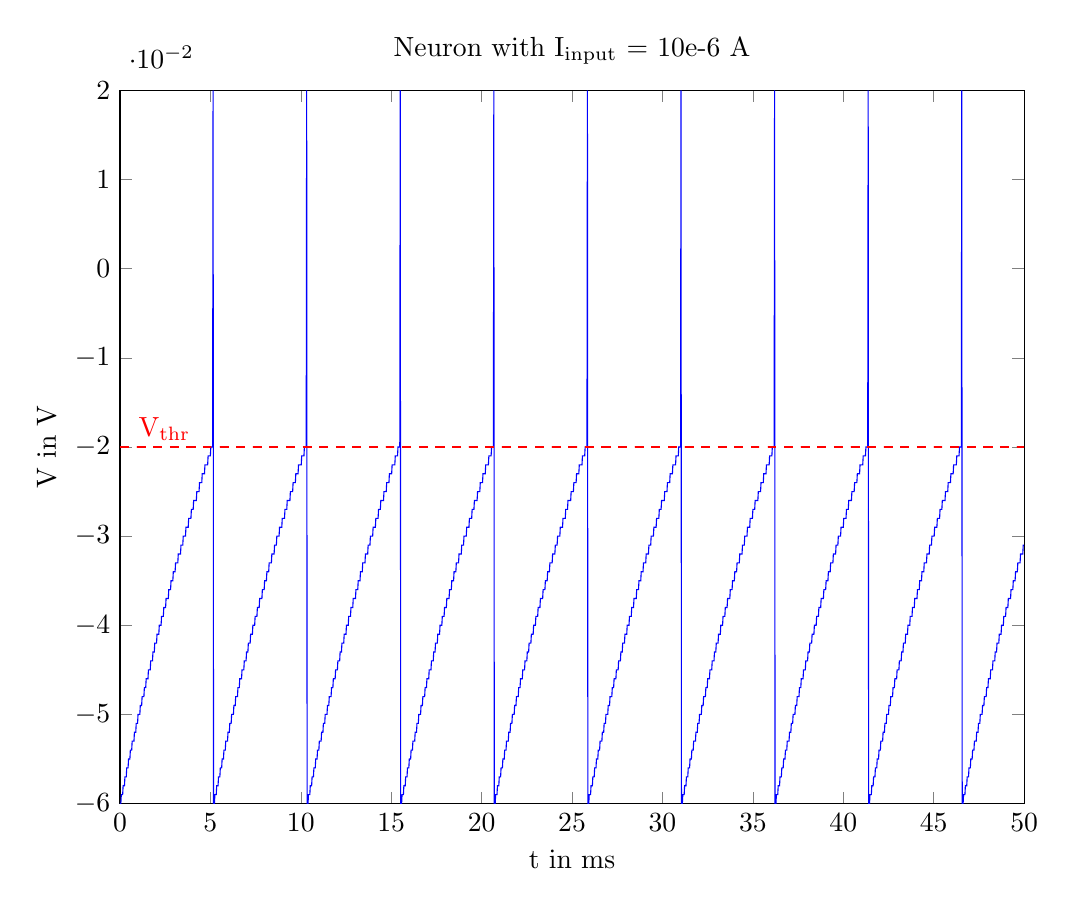 % This file was created by matlab2tikz.
% Minimal pgfplots version: 1.3
%
%The latest updates can be retrieved from
%  http://www.mathworks.com/matlabcentral/fileexchange/22022-matlab2tikz
%where you can also make suggestions and rate matlab2tikz.
%
\begin{tikzpicture}

\begin{axis}[%
width=4.521in,
height=3.566in,
at={(0.758in,0.481in)},
scale only axis,
separate axis lines,
every outer x axis line/.append style={black},
every x tick label/.append style={font=\color{black}},
xmin=0,
xmax=50,
xlabel={t in ms},
every outer y axis line/.append style={black},
every y tick label/.append style={font=\color{black}},
ymin=-0.06,
ymax=0.02,
ylabel={V in V},
title={$\text{Neuron with I}_{\text{input}}\text{ = 10e-6 A}$}
]
\addplot [color=blue,solid,forget plot]
  table[row sep=crcr]{%
0	-0.06\\
0.025	-0.06\\
0.05	-0.06\\
0.075	-0.059\\
0.1	-0.059\\
0.125	-0.059\\
0.15	-0.059\\
0.175	-0.058\\
0.2	-0.058\\
0.225	-0.058\\
0.25	-0.058\\
0.275	-0.057\\
0.3	-0.057\\
0.325	-0.057\\
0.35	-0.057\\
0.375	-0.056\\
0.4	-0.056\\
0.425	-0.056\\
0.45	-0.056\\
0.475	-0.055\\
0.5	-0.055\\
0.525	-0.055\\
0.55	-0.055\\
0.575	-0.054\\
0.6	-0.054\\
0.625	-0.054\\
0.65	-0.054\\
0.675	-0.053\\
0.7	-0.053\\
0.725	-0.053\\
0.75	-0.053\\
0.775	-0.053\\
0.8	-0.052\\
0.825	-0.052\\
0.85	-0.052\\
0.875	-0.052\\
0.9	-0.051\\
0.925	-0.051\\
0.95	-0.051\\
0.975	-0.051\\
1	-0.05\\
1.025	-0.05\\
1.05	-0.05\\
1.075	-0.05\\
1.1	-0.05\\
1.125	-0.049\\
1.15	-0.049\\
1.175	-0.049\\
1.2	-0.049\\
1.225	-0.048\\
1.25	-0.048\\
1.275	-0.048\\
1.3	-0.048\\
1.325	-0.048\\
1.35	-0.047\\
1.375	-0.047\\
1.4	-0.047\\
1.425	-0.047\\
1.45	-0.046\\
1.475	-0.046\\
1.5	-0.046\\
1.525	-0.046\\
1.55	-0.046\\
1.575	-0.045\\
1.6	-0.045\\
1.625	-0.045\\
1.65	-0.045\\
1.675	-0.045\\
1.7	-0.044\\
1.725	-0.044\\
1.75	-0.044\\
1.775	-0.044\\
1.8	-0.044\\
1.825	-0.043\\
1.85	-0.043\\
1.875	-0.043\\
1.9	-0.043\\
1.925	-0.042\\
1.95	-0.042\\
1.975	-0.042\\
2	-0.042\\
2.025	-0.042\\
2.05	-0.041\\
2.075	-0.041\\
2.1	-0.041\\
2.125	-0.041\\
2.15	-0.041\\
2.175	-0.04\\
2.2	-0.04\\
2.225	-0.04\\
2.25	-0.04\\
2.275	-0.04\\
2.3	-0.039\\
2.325	-0.039\\
2.35	-0.039\\
2.375	-0.039\\
2.4	-0.039\\
2.425	-0.038\\
2.45	-0.038\\
2.475	-0.038\\
2.5	-0.038\\
2.525	-0.038\\
2.55	-0.037\\
2.575	-0.037\\
2.6	-0.037\\
2.625	-0.037\\
2.65	-0.037\\
2.675	-0.037\\
2.7	-0.036\\
2.725	-0.036\\
2.75	-0.036\\
2.775	-0.036\\
2.8	-0.036\\
2.825	-0.035\\
2.85	-0.035\\
2.875	-0.035\\
2.9	-0.035\\
2.925	-0.035\\
2.95	-0.034\\
2.975	-0.034\\
3	-0.034\\
3.025	-0.034\\
3.05	-0.034\\
3.075	-0.033\\
3.1	-0.033\\
3.125	-0.033\\
3.15	-0.033\\
3.175	-0.033\\
3.2	-0.033\\
3.225	-0.032\\
3.25	-0.032\\
3.275	-0.032\\
3.3	-0.032\\
3.325	-0.032\\
3.35	-0.032\\
3.375	-0.031\\
3.4	-0.031\\
3.425	-0.031\\
3.45	-0.031\\
3.475	-0.031\\
3.5	-0.03\\
3.525	-0.03\\
3.55	-0.03\\
3.575	-0.03\\
3.6	-0.03\\
3.625	-0.03\\
3.65	-0.029\\
3.675	-0.029\\
3.7	-0.029\\
3.725	-0.029\\
3.75	-0.029\\
3.775	-0.029\\
3.8	-0.028\\
3.825	-0.028\\
3.85	-0.028\\
3.875	-0.028\\
3.9	-0.028\\
3.925	-0.028\\
3.95	-0.027\\
3.975	-0.027\\
4	-0.027\\
4.025	-0.027\\
4.05	-0.027\\
4.075	-0.026\\
4.1	-0.026\\
4.125	-0.026\\
4.15	-0.026\\
4.175	-0.026\\
4.2	-0.026\\
4.225	-0.026\\
4.25	-0.025\\
4.275	-0.025\\
4.3	-0.025\\
4.325	-0.025\\
4.35	-0.025\\
4.375	-0.025\\
4.4	-0.024\\
4.425	-0.024\\
4.45	-0.024\\
4.475	-0.024\\
4.5	-0.024\\
4.525	-0.024\\
4.55	-0.023\\
4.575	-0.023\\
4.6	-0.023\\
4.625	-0.023\\
4.65	-0.023\\
4.675	-0.023\\
4.7	-0.022\\
4.725	-0.022\\
4.75	-0.022\\
4.775	-0.022\\
4.8	-0.022\\
4.825	-0.022\\
4.85	-0.022\\
4.875	-0.021\\
4.9	-0.021\\
4.925	-0.021\\
4.95	-0.021\\
4.975	-0.021\\
5	-0.021\\
5.025	-0.02\\
5.05	-0.02\\
5.075	-0.02\\
5.1	-0.02\\
5.125	-0.02\\
5.15	0.02\\
5.175	-0.06\\
5.2	-0.06\\
5.225	-0.06\\
5.25	-0.059\\
5.275	-0.059\\
5.3	-0.059\\
5.325	-0.059\\
5.35	-0.058\\
5.375	-0.058\\
5.4	-0.058\\
5.425	-0.058\\
5.45	-0.057\\
5.475	-0.057\\
5.5	-0.057\\
5.525	-0.057\\
5.55	-0.056\\
5.575	-0.056\\
5.6	-0.056\\
5.625	-0.056\\
5.65	-0.055\\
5.675	-0.055\\
5.7	-0.055\\
5.725	-0.055\\
5.75	-0.054\\
5.775	-0.054\\
5.8	-0.054\\
5.825	-0.054\\
5.85	-0.053\\
5.875	-0.053\\
5.9	-0.053\\
5.925	-0.053\\
5.95	-0.053\\
5.975	-0.052\\
6	-0.052\\
6.025	-0.052\\
6.05	-0.052\\
6.075	-0.051\\
6.1	-0.051\\
6.125	-0.051\\
6.15	-0.051\\
6.175	-0.05\\
6.2	-0.05\\
6.225	-0.05\\
6.25	-0.05\\
6.275	-0.05\\
6.3	-0.049\\
6.325	-0.049\\
6.35	-0.049\\
6.375	-0.049\\
6.4	-0.048\\
6.425	-0.048\\
6.45	-0.048\\
6.475	-0.048\\
6.5	-0.048\\
6.525	-0.047\\
6.55	-0.047\\
6.575	-0.047\\
6.6	-0.047\\
6.625	-0.046\\
6.65	-0.046\\
6.675	-0.046\\
6.7	-0.046\\
6.725	-0.046\\
6.75	-0.045\\
6.775	-0.045\\
6.8	-0.045\\
6.825	-0.045\\
6.85	-0.045\\
6.875	-0.044\\
6.9	-0.044\\
6.925	-0.044\\
6.95	-0.044\\
6.975	-0.044\\
7	-0.043\\
7.025	-0.043\\
7.05	-0.043\\
7.075	-0.043\\
7.1	-0.042\\
7.125	-0.042\\
7.15	-0.042\\
7.175	-0.042\\
7.2	-0.042\\
7.225	-0.041\\
7.25	-0.041\\
7.275	-0.041\\
7.3	-0.041\\
7.325	-0.041\\
7.35	-0.04\\
7.375	-0.04\\
7.4	-0.04\\
7.425	-0.04\\
7.45	-0.04\\
7.475	-0.039\\
7.5	-0.039\\
7.525	-0.039\\
7.55	-0.039\\
7.575	-0.039\\
7.6	-0.038\\
7.625	-0.038\\
7.65	-0.038\\
7.675	-0.038\\
7.7	-0.038\\
7.725	-0.037\\
7.75	-0.037\\
7.775	-0.037\\
7.8	-0.037\\
7.825	-0.037\\
7.85	-0.037\\
7.875	-0.036\\
7.9	-0.036\\
7.925	-0.036\\
7.95	-0.036\\
7.975	-0.036\\
8	-0.035\\
8.025	-0.035\\
8.05	-0.035\\
8.075	-0.035\\
8.1	-0.035\\
8.125	-0.034\\
8.15	-0.034\\
8.175	-0.034\\
8.2	-0.034\\
8.225	-0.034\\
8.25	-0.033\\
8.275	-0.033\\
8.3	-0.033\\
8.325	-0.033\\
8.35	-0.033\\
8.375	-0.033\\
8.4	-0.032\\
8.425	-0.032\\
8.45	-0.032\\
8.475	-0.032\\
8.5	-0.032\\
8.525	-0.032\\
8.55	-0.031\\
8.575	-0.031\\
8.6	-0.031\\
8.625	-0.031\\
8.65	-0.031\\
8.675	-0.03\\
8.7	-0.03\\
8.725	-0.03\\
8.75	-0.03\\
8.775	-0.03\\
8.8	-0.03\\
8.825	-0.029\\
8.85	-0.029\\
8.875	-0.029\\
8.9	-0.029\\
8.925	-0.029\\
8.95	-0.029\\
8.975	-0.028\\
9	-0.028\\
9.025	-0.028\\
9.05	-0.028\\
9.075	-0.028\\
9.1	-0.028\\
9.125	-0.027\\
9.15	-0.027\\
9.175	-0.027\\
9.2	-0.027\\
9.225	-0.027\\
9.25	-0.026\\
9.275	-0.026\\
9.3	-0.026\\
9.325	-0.026\\
9.35	-0.026\\
9.375	-0.026\\
9.4	-0.026\\
9.425	-0.025\\
9.45	-0.025\\
9.475	-0.025\\
9.5	-0.025\\
9.525	-0.025\\
9.55	-0.025\\
9.575	-0.024\\
9.6	-0.024\\
9.625	-0.024\\
9.65	-0.024\\
9.675	-0.024\\
9.7	-0.024\\
9.725	-0.023\\
9.75	-0.023\\
9.775	-0.023\\
9.8	-0.023\\
9.825	-0.023\\
9.85	-0.023\\
9.875	-0.022\\
9.9	-0.022\\
9.925	-0.022\\
9.95	-0.022\\
9.975	-0.022\\
10	-0.022\\
10.025	-0.022\\
10.05	-0.021\\
10.075	-0.021\\
10.1	-0.021\\
10.125	-0.021\\
10.15	-0.021\\
10.175	-0.021\\
10.2	-0.02\\
10.225	-0.02\\
10.25	-0.02\\
10.275	-0.02\\
10.3	-0.02\\
10.325	0.02\\
10.35	-0.06\\
10.375	-0.06\\
10.4	-0.06\\
10.425	-0.059\\
10.45	-0.059\\
10.475	-0.059\\
10.5	-0.059\\
10.525	-0.058\\
10.55	-0.058\\
10.575	-0.058\\
10.6	-0.058\\
10.625	-0.057\\
10.65	-0.057\\
10.675	-0.057\\
10.7	-0.057\\
10.725	-0.056\\
10.75	-0.056\\
10.775	-0.056\\
10.8	-0.056\\
10.825	-0.055\\
10.85	-0.055\\
10.875	-0.055\\
10.9	-0.055\\
10.925	-0.054\\
10.95	-0.054\\
10.975	-0.054\\
11	-0.054\\
11.025	-0.053\\
11.05	-0.053\\
11.075	-0.053\\
11.1	-0.053\\
11.125	-0.053\\
11.15	-0.052\\
11.175	-0.052\\
11.2	-0.052\\
11.225	-0.052\\
11.25	-0.051\\
11.275	-0.051\\
11.3	-0.051\\
11.325	-0.051\\
11.35	-0.05\\
11.375	-0.05\\
11.4	-0.05\\
11.425	-0.05\\
11.45	-0.05\\
11.475	-0.049\\
11.5	-0.049\\
11.525	-0.049\\
11.55	-0.049\\
11.575	-0.048\\
11.6	-0.048\\
11.625	-0.048\\
11.65	-0.048\\
11.675	-0.048\\
11.7	-0.047\\
11.725	-0.047\\
11.75	-0.047\\
11.775	-0.047\\
11.8	-0.046\\
11.825	-0.046\\
11.85	-0.046\\
11.875	-0.046\\
11.9	-0.046\\
11.925	-0.045\\
11.95	-0.045\\
11.975	-0.045\\
12	-0.045\\
12.025	-0.045\\
12.05	-0.044\\
12.075	-0.044\\
12.1	-0.044\\
12.125	-0.044\\
12.15	-0.044\\
12.175	-0.043\\
12.2	-0.043\\
12.225	-0.043\\
12.25	-0.043\\
12.275	-0.042\\
12.3	-0.042\\
12.325	-0.042\\
12.35	-0.042\\
12.375	-0.042\\
12.4	-0.041\\
12.425	-0.041\\
12.45	-0.041\\
12.475	-0.041\\
12.5	-0.041\\
12.525	-0.04\\
12.55	-0.04\\
12.575	-0.04\\
12.6	-0.04\\
12.625	-0.04\\
12.65	-0.039\\
12.675	-0.039\\
12.7	-0.039\\
12.725	-0.039\\
12.75	-0.039\\
12.775	-0.038\\
12.8	-0.038\\
12.825	-0.038\\
12.85	-0.038\\
12.875	-0.038\\
12.9	-0.037\\
12.925	-0.037\\
12.95	-0.037\\
12.975	-0.037\\
13	-0.037\\
13.025	-0.037\\
13.05	-0.036\\
13.075	-0.036\\
13.1	-0.036\\
13.125	-0.036\\
13.15	-0.036\\
13.175	-0.035\\
13.2	-0.035\\
13.225	-0.035\\
13.25	-0.035\\
13.275	-0.035\\
13.3	-0.034\\
13.325	-0.034\\
13.35	-0.034\\
13.375	-0.034\\
13.4	-0.034\\
13.425	-0.033\\
13.45	-0.033\\
13.475	-0.033\\
13.5	-0.033\\
13.525	-0.033\\
13.55	-0.033\\
13.575	-0.032\\
13.6	-0.032\\
13.625	-0.032\\
13.65	-0.032\\
13.675	-0.032\\
13.7	-0.032\\
13.725	-0.031\\
13.75	-0.031\\
13.775	-0.031\\
13.8	-0.031\\
13.825	-0.031\\
13.85	-0.03\\
13.875	-0.03\\
13.9	-0.03\\
13.925	-0.03\\
13.95	-0.03\\
13.975	-0.03\\
14	-0.029\\
14.025	-0.029\\
14.05	-0.029\\
14.075	-0.029\\
14.1	-0.029\\
14.125	-0.029\\
14.15	-0.028\\
14.175	-0.028\\
14.2	-0.028\\
14.225	-0.028\\
14.25	-0.028\\
14.275	-0.028\\
14.3	-0.027\\
14.325	-0.027\\
14.35	-0.027\\
14.375	-0.027\\
14.4	-0.027\\
14.425	-0.026\\
14.45	-0.026\\
14.475	-0.026\\
14.5	-0.026\\
14.525	-0.026\\
14.55	-0.026\\
14.575	-0.026\\
14.6	-0.025\\
14.625	-0.025\\
14.65	-0.025\\
14.675	-0.025\\
14.7	-0.025\\
14.725	-0.025\\
14.75	-0.024\\
14.775	-0.024\\
14.8	-0.024\\
14.825	-0.024\\
14.85	-0.024\\
14.875	-0.024\\
14.9	-0.023\\
14.925	-0.023\\
14.95	-0.023\\
14.975	-0.023\\
15	-0.023\\
15.025	-0.023\\
15.05	-0.022\\
15.075	-0.022\\
15.1	-0.022\\
15.125	-0.022\\
15.15	-0.022\\
15.175	-0.022\\
15.2	-0.022\\
15.225	-0.021\\
15.25	-0.021\\
15.275	-0.021\\
15.3	-0.021\\
15.325	-0.021\\
15.35	-0.021\\
15.375	-0.02\\
15.4	-0.02\\
15.425	-0.02\\
15.45	-0.02\\
15.475	-0.02\\
15.5	0.02\\
15.525	-0.06\\
15.55	-0.06\\
15.575	-0.06\\
15.6	-0.059\\
15.625	-0.059\\
15.65	-0.059\\
15.675	-0.059\\
15.7	-0.058\\
15.725	-0.058\\
15.75	-0.058\\
15.775	-0.058\\
15.8	-0.057\\
15.825	-0.057\\
15.85	-0.057\\
15.875	-0.057\\
15.9	-0.056\\
15.925	-0.056\\
15.95	-0.056\\
15.975	-0.056\\
16	-0.055\\
16.025	-0.055\\
16.05	-0.055\\
16.075	-0.055\\
16.1	-0.054\\
16.125	-0.054\\
16.15	-0.054\\
16.175	-0.054\\
16.2	-0.053\\
16.225	-0.053\\
16.25	-0.053\\
16.275	-0.053\\
16.3	-0.053\\
16.325	-0.052\\
16.35	-0.052\\
16.375	-0.052\\
16.4	-0.052\\
16.425	-0.051\\
16.45	-0.051\\
16.475	-0.051\\
16.5	-0.051\\
16.525	-0.05\\
16.55	-0.05\\
16.575	-0.05\\
16.6	-0.05\\
16.625	-0.05\\
16.65	-0.049\\
16.675	-0.049\\
16.7	-0.049\\
16.725	-0.049\\
16.75	-0.048\\
16.775	-0.048\\
16.8	-0.048\\
16.825	-0.048\\
16.85	-0.048\\
16.875	-0.047\\
16.9	-0.047\\
16.925	-0.047\\
16.95	-0.047\\
16.975	-0.046\\
17	-0.046\\
17.025	-0.046\\
17.05	-0.046\\
17.075	-0.046\\
17.1	-0.045\\
17.125	-0.045\\
17.15	-0.045\\
17.175	-0.045\\
17.2	-0.045\\
17.225	-0.044\\
17.25	-0.044\\
17.275	-0.044\\
17.3	-0.044\\
17.325	-0.044\\
17.35	-0.043\\
17.375	-0.043\\
17.4	-0.043\\
17.425	-0.043\\
17.45	-0.042\\
17.475	-0.042\\
17.5	-0.042\\
17.525	-0.042\\
17.55	-0.042\\
17.575	-0.041\\
17.6	-0.041\\
17.625	-0.041\\
17.65	-0.041\\
17.675	-0.041\\
17.7	-0.04\\
17.725	-0.04\\
17.75	-0.04\\
17.775	-0.04\\
17.8	-0.04\\
17.825	-0.039\\
17.85	-0.039\\
17.875	-0.039\\
17.9	-0.039\\
17.925	-0.039\\
17.95	-0.038\\
17.975	-0.038\\
18	-0.038\\
18.025	-0.038\\
18.05	-0.038\\
18.075	-0.037\\
18.1	-0.037\\
18.125	-0.037\\
18.15	-0.037\\
18.175	-0.037\\
18.2	-0.037\\
18.225	-0.036\\
18.25	-0.036\\
18.275	-0.036\\
18.3	-0.036\\
18.325	-0.036\\
18.35	-0.035\\
18.375	-0.035\\
18.4	-0.035\\
18.425	-0.035\\
18.45	-0.035\\
18.475	-0.034\\
18.5	-0.034\\
18.525	-0.034\\
18.55	-0.034\\
18.575	-0.034\\
18.6	-0.033\\
18.625	-0.033\\
18.65	-0.033\\
18.675	-0.033\\
18.7	-0.033\\
18.725	-0.033\\
18.75	-0.032\\
18.775	-0.032\\
18.8	-0.032\\
18.825	-0.032\\
18.85	-0.032\\
18.875	-0.032\\
18.9	-0.031\\
18.925	-0.031\\
18.95	-0.031\\
18.975	-0.031\\
19	-0.031\\
19.025	-0.03\\
19.05	-0.03\\
19.075	-0.03\\
19.1	-0.03\\
19.125	-0.03\\
19.15	-0.03\\
19.175	-0.029\\
19.2	-0.029\\
19.225	-0.029\\
19.25	-0.029\\
19.275	-0.029\\
19.3	-0.029\\
19.325	-0.028\\
19.35	-0.028\\
19.375	-0.028\\
19.4	-0.028\\
19.425	-0.028\\
19.45	-0.028\\
19.475	-0.027\\
19.5	-0.027\\
19.525	-0.027\\
19.55	-0.027\\
19.575	-0.027\\
19.6	-0.026\\
19.625	-0.026\\
19.65	-0.026\\
19.675	-0.026\\
19.7	-0.026\\
19.725	-0.026\\
19.75	-0.026\\
19.775	-0.025\\
19.8	-0.025\\
19.825	-0.025\\
19.85	-0.025\\
19.875	-0.025\\
19.9	-0.025\\
19.925	-0.024\\
19.95	-0.024\\
19.975	-0.024\\
20	-0.024\\
20.025	-0.024\\
20.05	-0.024\\
20.075	-0.023\\
20.1	-0.023\\
20.125	-0.023\\
20.15	-0.023\\
20.175	-0.023\\
20.2	-0.023\\
20.225	-0.022\\
20.25	-0.022\\
20.275	-0.022\\
20.3	-0.022\\
20.325	-0.022\\
20.35	-0.022\\
20.375	-0.022\\
20.4	-0.021\\
20.425	-0.021\\
20.45	-0.021\\
20.475	-0.021\\
20.5	-0.021\\
20.525	-0.021\\
20.55	-0.02\\
20.575	-0.02\\
20.6	-0.02\\
20.625	-0.02\\
20.65	-0.02\\
20.675	0.02\\
20.7	-0.06\\
20.725	-0.06\\
20.75	-0.06\\
20.775	-0.059\\
20.8	-0.059\\
20.825	-0.059\\
20.85	-0.059\\
20.875	-0.058\\
20.9	-0.058\\
20.925	-0.058\\
20.95	-0.058\\
20.975	-0.057\\
21	-0.057\\
21.025	-0.057\\
21.05	-0.057\\
21.075	-0.056\\
21.1	-0.056\\
21.125	-0.056\\
21.15	-0.056\\
21.175	-0.055\\
21.2	-0.055\\
21.225	-0.055\\
21.25	-0.055\\
21.275	-0.054\\
21.3	-0.054\\
21.325	-0.054\\
21.35	-0.054\\
21.375	-0.053\\
21.4	-0.053\\
21.425	-0.053\\
21.45	-0.053\\
21.475	-0.053\\
21.5	-0.052\\
21.525	-0.052\\
21.55	-0.052\\
21.575	-0.052\\
21.6	-0.051\\
21.625	-0.051\\
21.65	-0.051\\
21.675	-0.051\\
21.7	-0.05\\
21.725	-0.05\\
21.75	-0.05\\
21.775	-0.05\\
21.8	-0.05\\
21.825	-0.049\\
21.85	-0.049\\
21.875	-0.049\\
21.9	-0.049\\
21.925	-0.048\\
21.95	-0.048\\
21.975	-0.048\\
22	-0.048\\
22.025	-0.048\\
22.05	-0.047\\
22.075	-0.047\\
22.1	-0.047\\
22.125	-0.047\\
22.15	-0.046\\
22.175	-0.046\\
22.2	-0.046\\
22.225	-0.046\\
22.25	-0.046\\
22.275	-0.045\\
22.3	-0.045\\
22.325	-0.045\\
22.35	-0.045\\
22.375	-0.045\\
22.4	-0.044\\
22.425	-0.044\\
22.45	-0.044\\
22.475	-0.044\\
22.5	-0.044\\
22.525	-0.043\\
22.55	-0.043\\
22.575	-0.043\\
22.6	-0.043\\
22.625	-0.042\\
22.65	-0.042\\
22.675	-0.042\\
22.7	-0.042\\
22.725	-0.042\\
22.75	-0.041\\
22.775	-0.041\\
22.8	-0.041\\
22.825	-0.041\\
22.85	-0.041\\
22.875	-0.04\\
22.9	-0.04\\
22.925	-0.04\\
22.95	-0.04\\
22.975	-0.04\\
23	-0.039\\
23.025	-0.039\\
23.05	-0.039\\
23.075	-0.039\\
23.1	-0.039\\
23.125	-0.038\\
23.15	-0.038\\
23.175	-0.038\\
23.2	-0.038\\
23.225	-0.038\\
23.25	-0.037\\
23.275	-0.037\\
23.3	-0.037\\
23.325	-0.037\\
23.35	-0.037\\
23.375	-0.037\\
23.4	-0.036\\
23.425	-0.036\\
23.45	-0.036\\
23.475	-0.036\\
23.5	-0.036\\
23.525	-0.035\\
23.55	-0.035\\
23.575	-0.035\\
23.6	-0.035\\
23.625	-0.035\\
23.65	-0.034\\
23.675	-0.034\\
23.7	-0.034\\
23.725	-0.034\\
23.75	-0.034\\
23.775	-0.033\\
23.8	-0.033\\
23.825	-0.033\\
23.85	-0.033\\
23.875	-0.033\\
23.9	-0.033\\
23.925	-0.032\\
23.95	-0.032\\
23.975	-0.032\\
24	-0.032\\
24.025	-0.032\\
24.05	-0.032\\
24.075	-0.031\\
24.1	-0.031\\
24.125	-0.031\\
24.15	-0.031\\
24.175	-0.031\\
24.2	-0.03\\
24.225	-0.03\\
24.25	-0.03\\
24.275	-0.03\\
24.3	-0.03\\
24.325	-0.03\\
24.35	-0.029\\
24.375	-0.029\\
24.4	-0.029\\
24.425	-0.029\\
24.45	-0.029\\
24.475	-0.029\\
24.5	-0.028\\
24.525	-0.028\\
24.55	-0.028\\
24.575	-0.028\\
24.6	-0.028\\
24.625	-0.028\\
24.65	-0.027\\
24.675	-0.027\\
24.7	-0.027\\
24.725	-0.027\\
24.75	-0.027\\
24.775	-0.026\\
24.8	-0.026\\
24.825	-0.026\\
24.85	-0.026\\
24.875	-0.026\\
24.9	-0.026\\
24.925	-0.026\\
24.95	-0.025\\
24.975	-0.025\\
25	-0.025\\
25.025	-0.025\\
25.05	-0.025\\
25.075	-0.025\\
25.1	-0.024\\
25.125	-0.024\\
25.15	-0.024\\
25.175	-0.024\\
25.2	-0.024\\
25.225	-0.024\\
25.25	-0.023\\
25.275	-0.023\\
25.3	-0.023\\
25.325	-0.023\\
25.35	-0.023\\
25.375	-0.023\\
25.4	-0.022\\
25.425	-0.022\\
25.45	-0.022\\
25.475	-0.022\\
25.5	-0.022\\
25.525	-0.022\\
25.55	-0.022\\
25.575	-0.021\\
25.6	-0.021\\
25.625	-0.021\\
25.65	-0.021\\
25.675	-0.021\\
25.7	-0.021\\
25.725	-0.02\\
25.75	-0.02\\
25.775	-0.02\\
25.8	-0.02\\
25.825	-0.02\\
25.85	0.02\\
25.875	-0.06\\
25.9	-0.06\\
25.925	-0.06\\
25.95	-0.059\\
25.975	-0.059\\
26	-0.059\\
26.025	-0.059\\
26.05	-0.058\\
26.075	-0.058\\
26.1	-0.058\\
26.125	-0.058\\
26.15	-0.057\\
26.175	-0.057\\
26.2	-0.057\\
26.225	-0.057\\
26.25	-0.056\\
26.275	-0.056\\
26.3	-0.056\\
26.325	-0.056\\
26.35	-0.055\\
26.375	-0.055\\
26.4	-0.055\\
26.425	-0.055\\
26.45	-0.054\\
26.475	-0.054\\
26.5	-0.054\\
26.525	-0.054\\
26.55	-0.053\\
26.575	-0.053\\
26.6	-0.053\\
26.625	-0.053\\
26.65	-0.053\\
26.675	-0.052\\
26.7	-0.052\\
26.725	-0.052\\
26.75	-0.052\\
26.775	-0.051\\
26.8	-0.051\\
26.825	-0.051\\
26.85	-0.051\\
26.875	-0.05\\
26.9	-0.05\\
26.925	-0.05\\
26.95	-0.05\\
26.975	-0.05\\
27	-0.049\\
27.025	-0.049\\
27.05	-0.049\\
27.075	-0.049\\
27.1	-0.048\\
27.125	-0.048\\
27.15	-0.048\\
27.175	-0.048\\
27.2	-0.048\\
27.225	-0.047\\
27.25	-0.047\\
27.275	-0.047\\
27.3	-0.047\\
27.325	-0.046\\
27.35	-0.046\\
27.375	-0.046\\
27.4	-0.046\\
27.425	-0.046\\
27.45	-0.045\\
27.475	-0.045\\
27.5	-0.045\\
27.525	-0.045\\
27.55	-0.045\\
27.575	-0.044\\
27.6	-0.044\\
27.625	-0.044\\
27.65	-0.044\\
27.675	-0.044\\
27.7	-0.043\\
27.725	-0.043\\
27.75	-0.043\\
27.775	-0.043\\
27.8	-0.042\\
27.825	-0.042\\
27.85	-0.042\\
27.875	-0.042\\
27.9	-0.042\\
27.925	-0.041\\
27.95	-0.041\\
27.975	-0.041\\
28	-0.041\\
28.025	-0.041\\
28.05	-0.04\\
28.075	-0.04\\
28.1	-0.04\\
28.125	-0.04\\
28.15	-0.04\\
28.175	-0.039\\
28.2	-0.039\\
28.225	-0.039\\
28.25	-0.039\\
28.275	-0.039\\
28.3	-0.038\\
28.325	-0.038\\
28.35	-0.038\\
28.375	-0.038\\
28.4	-0.038\\
28.425	-0.037\\
28.45	-0.037\\
28.475	-0.037\\
28.5	-0.037\\
28.525	-0.037\\
28.55	-0.037\\
28.575	-0.036\\
28.6	-0.036\\
28.625	-0.036\\
28.65	-0.036\\
28.675	-0.036\\
28.7	-0.035\\
28.725	-0.035\\
28.75	-0.035\\
28.775	-0.035\\
28.8	-0.035\\
28.825	-0.034\\
28.85	-0.034\\
28.875	-0.034\\
28.9	-0.034\\
28.925	-0.034\\
28.95	-0.033\\
28.975	-0.033\\
29	-0.033\\
29.025	-0.033\\
29.05	-0.033\\
29.075	-0.033\\
29.1	-0.032\\
29.125	-0.032\\
29.15	-0.032\\
29.175	-0.032\\
29.2	-0.032\\
29.225	-0.032\\
29.25	-0.031\\
29.275	-0.031\\
29.3	-0.031\\
29.325	-0.031\\
29.35	-0.031\\
29.375	-0.03\\
29.4	-0.03\\
29.425	-0.03\\
29.45	-0.03\\
29.475	-0.03\\
29.5	-0.03\\
29.525	-0.029\\
29.55	-0.029\\
29.575	-0.029\\
29.6	-0.029\\
29.625	-0.029\\
29.65	-0.029\\
29.675	-0.028\\
29.7	-0.028\\
29.725	-0.028\\
29.75	-0.028\\
29.775	-0.028\\
29.8	-0.028\\
29.825	-0.027\\
29.85	-0.027\\
29.875	-0.027\\
29.9	-0.027\\
29.925	-0.027\\
29.95	-0.026\\
29.975	-0.026\\
30	-0.026\\
30.025	-0.026\\
30.05	-0.026\\
30.075	-0.026\\
30.1	-0.026\\
30.125	-0.025\\
30.15	-0.025\\
30.175	-0.025\\
30.2	-0.025\\
30.225	-0.025\\
30.25	-0.025\\
30.275	-0.024\\
30.3	-0.024\\
30.325	-0.024\\
30.35	-0.024\\
30.375	-0.024\\
30.4	-0.024\\
30.425	-0.023\\
30.45	-0.023\\
30.475	-0.023\\
30.5	-0.023\\
30.525	-0.023\\
30.55	-0.023\\
30.575	-0.022\\
30.6	-0.022\\
30.625	-0.022\\
30.65	-0.022\\
30.675	-0.022\\
30.7	-0.022\\
30.725	-0.022\\
30.75	-0.021\\
30.775	-0.021\\
30.8	-0.021\\
30.825	-0.021\\
30.85	-0.021\\
30.875	-0.021\\
30.9	-0.02\\
30.925	-0.02\\
30.95	-0.02\\
30.975	-0.02\\
31	-0.02\\
31.025	0.02\\
31.05	-0.06\\
31.075	-0.06\\
31.1	-0.06\\
31.125	-0.059\\
31.15	-0.059\\
31.175	-0.059\\
31.2	-0.059\\
31.225	-0.058\\
31.25	-0.058\\
31.275	-0.058\\
31.3	-0.058\\
31.325	-0.057\\
31.35	-0.057\\
31.375	-0.057\\
31.4	-0.057\\
31.425	-0.056\\
31.45	-0.056\\
31.475	-0.056\\
31.5	-0.056\\
31.525	-0.055\\
31.55	-0.055\\
31.575	-0.055\\
31.6	-0.055\\
31.625	-0.054\\
31.65	-0.054\\
31.675	-0.054\\
31.7	-0.054\\
31.725	-0.053\\
31.75	-0.053\\
31.775	-0.053\\
31.8	-0.053\\
31.825	-0.053\\
31.85	-0.052\\
31.875	-0.052\\
31.9	-0.052\\
31.925	-0.052\\
31.95	-0.051\\
31.975	-0.051\\
32	-0.051\\
32.025	-0.051\\
32.05	-0.05\\
32.075	-0.05\\
32.1	-0.05\\
32.125	-0.05\\
32.15	-0.05\\
32.175	-0.049\\
32.2	-0.049\\
32.225	-0.049\\
32.25	-0.049\\
32.275	-0.048\\
32.3	-0.048\\
32.325	-0.048\\
32.35	-0.048\\
32.375	-0.048\\
32.4	-0.047\\
32.425	-0.047\\
32.45	-0.047\\
32.475	-0.047\\
32.5	-0.046\\
32.525	-0.046\\
32.55	-0.046\\
32.575	-0.046\\
32.6	-0.046\\
32.625	-0.045\\
32.65	-0.045\\
32.675	-0.045\\
32.7	-0.045\\
32.725	-0.045\\
32.75	-0.044\\
32.775	-0.044\\
32.8	-0.044\\
32.825	-0.044\\
32.85	-0.044\\
32.875	-0.043\\
32.9	-0.043\\
32.925	-0.043\\
32.95	-0.043\\
32.975	-0.042\\
33	-0.042\\
33.025	-0.042\\
33.05	-0.042\\
33.075	-0.042\\
33.1	-0.041\\
33.125	-0.041\\
33.15	-0.041\\
33.175	-0.041\\
33.2	-0.041\\
33.225	-0.04\\
33.25	-0.04\\
33.275	-0.04\\
33.3	-0.04\\
33.325	-0.04\\
33.35	-0.039\\
33.375	-0.039\\
33.4	-0.039\\
33.425	-0.039\\
33.45	-0.039\\
33.475	-0.038\\
33.5	-0.038\\
33.525	-0.038\\
33.55	-0.038\\
33.575	-0.038\\
33.6	-0.037\\
33.625	-0.037\\
33.65	-0.037\\
33.675	-0.037\\
33.7	-0.037\\
33.725	-0.037\\
33.75	-0.036\\
33.775	-0.036\\
33.8	-0.036\\
33.825	-0.036\\
33.85	-0.036\\
33.875	-0.035\\
33.9	-0.035\\
33.925	-0.035\\
33.95	-0.035\\
33.975	-0.035\\
34	-0.034\\
34.025	-0.034\\
34.05	-0.034\\
34.075	-0.034\\
34.1	-0.034\\
34.125	-0.033\\
34.15	-0.033\\
34.175	-0.033\\
34.2	-0.033\\
34.225	-0.033\\
34.25	-0.033\\
34.275	-0.032\\
34.3	-0.032\\
34.325	-0.032\\
34.35	-0.032\\
34.375	-0.032\\
34.4	-0.032\\
34.425	-0.031\\
34.45	-0.031\\
34.475	-0.031\\
34.5	-0.031\\
34.525	-0.031\\
34.55	-0.03\\
34.575	-0.03\\
34.6	-0.03\\
34.625	-0.03\\
34.65	-0.03\\
34.675	-0.03\\
34.7	-0.029\\
34.725	-0.029\\
34.75	-0.029\\
34.775	-0.029\\
34.8	-0.029\\
34.825	-0.029\\
34.85	-0.028\\
34.875	-0.028\\
34.9	-0.028\\
34.925	-0.028\\
34.95	-0.028\\
34.975	-0.028\\
35	-0.027\\
35.025	-0.027\\
35.05	-0.027\\
35.075	-0.027\\
35.1	-0.027\\
35.125	-0.026\\
35.15	-0.026\\
35.175	-0.026\\
35.2	-0.026\\
35.225	-0.026\\
35.25	-0.026\\
35.275	-0.026\\
35.3	-0.025\\
35.325	-0.025\\
35.35	-0.025\\
35.375	-0.025\\
35.4	-0.025\\
35.425	-0.025\\
35.45	-0.024\\
35.475	-0.024\\
35.5	-0.024\\
35.525	-0.024\\
35.55	-0.024\\
35.575	-0.024\\
35.6	-0.023\\
35.625	-0.023\\
35.65	-0.023\\
35.675	-0.023\\
35.7	-0.023\\
35.725	-0.023\\
35.75	-0.022\\
35.775	-0.022\\
35.8	-0.022\\
35.825	-0.022\\
35.85	-0.022\\
35.875	-0.022\\
35.9	-0.022\\
35.925	-0.021\\
35.95	-0.021\\
35.975	-0.021\\
36	-0.021\\
36.025	-0.021\\
36.05	-0.021\\
36.075	-0.02\\
36.1	-0.02\\
36.125	-0.02\\
36.15	-0.02\\
36.175	-0.02\\
36.2	0.02\\
36.225	-0.06\\
36.25	-0.06\\
36.275	-0.06\\
36.3	-0.059\\
36.325	-0.059\\
36.35	-0.059\\
36.375	-0.059\\
36.4	-0.058\\
36.425	-0.058\\
36.45	-0.058\\
36.475	-0.058\\
36.5	-0.057\\
36.525	-0.057\\
36.55	-0.057\\
36.575	-0.057\\
36.6	-0.056\\
36.625	-0.056\\
36.65	-0.056\\
36.675	-0.056\\
36.7	-0.055\\
36.725	-0.055\\
36.75	-0.055\\
36.775	-0.055\\
36.8	-0.054\\
36.825	-0.054\\
36.85	-0.054\\
36.875	-0.054\\
36.9	-0.053\\
36.925	-0.053\\
36.95	-0.053\\
36.975	-0.053\\
37	-0.053\\
37.025	-0.052\\
37.05	-0.052\\
37.075	-0.052\\
37.1	-0.052\\
37.125	-0.051\\
37.15	-0.051\\
37.175	-0.051\\
37.2	-0.051\\
37.225	-0.05\\
37.25	-0.05\\
37.275	-0.05\\
37.3	-0.05\\
37.325	-0.05\\
37.35	-0.049\\
37.375	-0.049\\
37.4	-0.049\\
37.425	-0.049\\
37.45	-0.048\\
37.475	-0.048\\
37.5	-0.048\\
37.525	-0.048\\
37.55	-0.048\\
37.575	-0.047\\
37.6	-0.047\\
37.625	-0.047\\
37.65	-0.047\\
37.675	-0.046\\
37.7	-0.046\\
37.725	-0.046\\
37.75	-0.046\\
37.775	-0.046\\
37.8	-0.045\\
37.825	-0.045\\
37.85	-0.045\\
37.875	-0.045\\
37.9	-0.045\\
37.925	-0.044\\
37.95	-0.044\\
37.975	-0.044\\
38	-0.044\\
38.025	-0.044\\
38.05	-0.043\\
38.075	-0.043\\
38.1	-0.043\\
38.125	-0.043\\
38.15	-0.042\\
38.175	-0.042\\
38.2	-0.042\\
38.225	-0.042\\
38.25	-0.042\\
38.275	-0.041\\
38.3	-0.041\\
38.325	-0.041\\
38.35	-0.041\\
38.375	-0.041\\
38.4	-0.04\\
38.425	-0.04\\
38.45	-0.04\\
38.475	-0.04\\
38.5	-0.04\\
38.525	-0.039\\
38.55	-0.039\\
38.575	-0.039\\
38.6	-0.039\\
38.625	-0.039\\
38.65	-0.038\\
38.675	-0.038\\
38.7	-0.038\\
38.725	-0.038\\
38.75	-0.038\\
38.775	-0.037\\
38.8	-0.037\\
38.825	-0.037\\
38.85	-0.037\\
38.875	-0.037\\
38.9	-0.037\\
38.925	-0.036\\
38.95	-0.036\\
38.975	-0.036\\
39	-0.036\\
39.025	-0.036\\
39.05	-0.035\\
39.075	-0.035\\
39.1	-0.035\\
39.125	-0.035\\
39.15	-0.035\\
39.175	-0.034\\
39.2	-0.034\\
39.225	-0.034\\
39.25	-0.034\\
39.275	-0.034\\
39.3	-0.033\\
39.325	-0.033\\
39.35	-0.033\\
39.375	-0.033\\
39.4	-0.033\\
39.425	-0.033\\
39.45	-0.032\\
39.475	-0.032\\
39.5	-0.032\\
39.525	-0.032\\
39.55	-0.032\\
39.575	-0.032\\
39.6	-0.031\\
39.625	-0.031\\
39.65	-0.031\\
39.675	-0.031\\
39.7	-0.031\\
39.725	-0.03\\
39.75	-0.03\\
39.775	-0.03\\
39.8	-0.03\\
39.825	-0.03\\
39.85	-0.03\\
39.875	-0.029\\
39.9	-0.029\\
39.925	-0.029\\
39.95	-0.029\\
39.975	-0.029\\
40	-0.029\\
40.025	-0.028\\
40.05	-0.028\\
40.075	-0.028\\
40.1	-0.028\\
40.125	-0.028\\
40.15	-0.028\\
40.175	-0.027\\
40.2	-0.027\\
40.225	-0.027\\
40.25	-0.027\\
40.275	-0.027\\
40.3	-0.026\\
40.325	-0.026\\
40.35	-0.026\\
40.375	-0.026\\
40.4	-0.026\\
40.425	-0.026\\
40.45	-0.026\\
40.475	-0.025\\
40.5	-0.025\\
40.525	-0.025\\
40.55	-0.025\\
40.575	-0.025\\
40.6	-0.025\\
40.625	-0.024\\
40.65	-0.024\\
40.675	-0.024\\
40.7	-0.024\\
40.725	-0.024\\
40.75	-0.024\\
40.775	-0.023\\
40.8	-0.023\\
40.825	-0.023\\
40.85	-0.023\\
40.875	-0.023\\
40.9	-0.023\\
40.925	-0.022\\
40.95	-0.022\\
40.975	-0.022\\
41	-0.022\\
41.025	-0.022\\
41.05	-0.022\\
41.075	-0.022\\
41.1	-0.021\\
41.125	-0.021\\
41.15	-0.021\\
41.175	-0.021\\
41.2	-0.021\\
41.225	-0.021\\
41.25	-0.02\\
41.275	-0.02\\
41.3	-0.02\\
41.325	-0.02\\
41.35	-0.02\\
41.375	0.02\\
41.4	-0.06\\
41.425	-0.06\\
41.45	-0.06\\
41.475	-0.059\\
41.5	-0.059\\
41.525	-0.059\\
41.55	-0.059\\
41.575	-0.058\\
41.6	-0.058\\
41.625	-0.058\\
41.65	-0.058\\
41.675	-0.057\\
41.7	-0.057\\
41.725	-0.057\\
41.75	-0.057\\
41.775	-0.056\\
41.8	-0.056\\
41.825	-0.056\\
41.85	-0.056\\
41.875	-0.055\\
41.9	-0.055\\
41.925	-0.055\\
41.95	-0.055\\
41.975	-0.054\\
42	-0.054\\
42.025	-0.054\\
42.05	-0.054\\
42.075	-0.053\\
42.1	-0.053\\
42.125	-0.053\\
42.15	-0.053\\
42.175	-0.053\\
42.2	-0.052\\
42.225	-0.052\\
42.25	-0.052\\
42.275	-0.052\\
42.3	-0.051\\
42.325	-0.051\\
42.35	-0.051\\
42.375	-0.051\\
42.4	-0.05\\
42.425	-0.05\\
42.45	-0.05\\
42.475	-0.05\\
42.5	-0.05\\
42.525	-0.049\\
42.55	-0.049\\
42.575	-0.049\\
42.6	-0.049\\
42.625	-0.048\\
42.65	-0.048\\
42.675	-0.048\\
42.7	-0.048\\
42.725	-0.048\\
42.75	-0.047\\
42.775	-0.047\\
42.8	-0.047\\
42.825	-0.047\\
42.85	-0.046\\
42.875	-0.046\\
42.9	-0.046\\
42.925	-0.046\\
42.95	-0.046\\
42.975	-0.045\\
43	-0.045\\
43.025	-0.045\\
43.05	-0.045\\
43.075	-0.045\\
43.1	-0.044\\
43.125	-0.044\\
43.15	-0.044\\
43.175	-0.044\\
43.2	-0.044\\
43.225	-0.043\\
43.25	-0.043\\
43.275	-0.043\\
43.3	-0.043\\
43.325	-0.042\\
43.35	-0.042\\
43.375	-0.042\\
43.4	-0.042\\
43.425	-0.042\\
43.45	-0.041\\
43.475	-0.041\\
43.5	-0.041\\
43.525	-0.041\\
43.55	-0.041\\
43.575	-0.04\\
43.6	-0.04\\
43.625	-0.04\\
43.65	-0.04\\
43.675	-0.04\\
43.7	-0.039\\
43.725	-0.039\\
43.75	-0.039\\
43.775	-0.039\\
43.8	-0.039\\
43.825	-0.038\\
43.85	-0.038\\
43.875	-0.038\\
43.9	-0.038\\
43.925	-0.038\\
43.95	-0.037\\
43.975	-0.037\\
44	-0.037\\
44.025	-0.037\\
44.05	-0.037\\
44.075	-0.037\\
44.1	-0.036\\
44.125	-0.036\\
44.15	-0.036\\
44.175	-0.036\\
44.2	-0.036\\
44.225	-0.035\\
44.25	-0.035\\
44.275	-0.035\\
44.3	-0.035\\
44.325	-0.035\\
44.35	-0.034\\
44.375	-0.034\\
44.4	-0.034\\
44.425	-0.034\\
44.45	-0.034\\
44.475	-0.033\\
44.5	-0.033\\
44.525	-0.033\\
44.55	-0.033\\
44.575	-0.033\\
44.6	-0.033\\
44.625	-0.032\\
44.65	-0.032\\
44.675	-0.032\\
44.7	-0.032\\
44.725	-0.032\\
44.75	-0.032\\
44.775	-0.031\\
44.8	-0.031\\
44.825	-0.031\\
44.85	-0.031\\
44.875	-0.031\\
44.9	-0.03\\
44.925	-0.03\\
44.95	-0.03\\
44.975	-0.03\\
45	-0.03\\
45.025	-0.03\\
45.05	-0.029\\
45.075	-0.029\\
45.1	-0.029\\
45.125	-0.029\\
45.15	-0.029\\
45.175	-0.029\\
45.2	-0.028\\
45.225	-0.028\\
45.25	-0.028\\
45.275	-0.028\\
45.3	-0.028\\
45.325	-0.028\\
45.35	-0.027\\
45.375	-0.027\\
45.4	-0.027\\
45.425	-0.027\\
45.45	-0.027\\
45.475	-0.026\\
45.5	-0.026\\
45.525	-0.026\\
45.55	-0.026\\
45.575	-0.026\\
45.6	-0.026\\
45.625	-0.026\\
45.65	-0.025\\
45.675	-0.025\\
45.7	-0.025\\
45.725	-0.025\\
45.75	-0.025\\
45.775	-0.025\\
45.8	-0.024\\
45.825	-0.024\\
45.85	-0.024\\
45.875	-0.024\\
45.9	-0.024\\
45.925	-0.024\\
45.95	-0.023\\
45.975	-0.023\\
46	-0.023\\
46.025	-0.023\\
46.05	-0.023\\
46.075	-0.023\\
46.1	-0.022\\
46.125	-0.022\\
46.15	-0.022\\
46.175	-0.022\\
46.2	-0.022\\
46.225	-0.022\\
46.25	-0.022\\
46.275	-0.021\\
46.3	-0.021\\
46.325	-0.021\\
46.35	-0.021\\
46.375	-0.021\\
46.4	-0.021\\
46.425	-0.02\\
46.45	-0.02\\
46.475	-0.02\\
46.5	-0.02\\
46.525	-0.02\\
46.55	0.02\\
46.575	-0.06\\
46.6	-0.06\\
46.625	-0.06\\
46.65	-0.059\\
46.675	-0.059\\
46.7	-0.059\\
46.725	-0.059\\
46.75	-0.058\\
46.775	-0.058\\
46.8	-0.058\\
46.825	-0.058\\
46.85	-0.057\\
46.875	-0.057\\
46.9	-0.057\\
46.925	-0.057\\
46.95	-0.056\\
46.975	-0.056\\
47	-0.056\\
47.025	-0.056\\
47.05	-0.055\\
47.075	-0.055\\
47.1	-0.055\\
47.125	-0.055\\
47.15	-0.054\\
47.175	-0.054\\
47.2	-0.054\\
47.225	-0.054\\
47.25	-0.053\\
47.275	-0.053\\
47.3	-0.053\\
47.325	-0.053\\
47.35	-0.053\\
47.375	-0.052\\
47.4	-0.052\\
47.425	-0.052\\
47.45	-0.052\\
47.475	-0.051\\
47.5	-0.051\\
47.525	-0.051\\
47.55	-0.051\\
47.575	-0.05\\
47.6	-0.05\\
47.625	-0.05\\
47.65	-0.05\\
47.675	-0.05\\
47.7	-0.049\\
47.725	-0.049\\
47.75	-0.049\\
47.775	-0.049\\
47.8	-0.048\\
47.825	-0.048\\
47.85	-0.048\\
47.875	-0.048\\
47.9	-0.048\\
47.925	-0.047\\
47.95	-0.047\\
47.975	-0.047\\
48	-0.047\\
48.025	-0.046\\
48.05	-0.046\\
48.075	-0.046\\
48.1	-0.046\\
48.125	-0.046\\
48.15	-0.045\\
48.175	-0.045\\
48.2	-0.045\\
48.225	-0.045\\
48.25	-0.045\\
48.275	-0.044\\
48.3	-0.044\\
48.325	-0.044\\
48.35	-0.044\\
48.375	-0.044\\
48.4	-0.043\\
48.425	-0.043\\
48.45	-0.043\\
48.475	-0.043\\
48.5	-0.042\\
48.525	-0.042\\
48.55	-0.042\\
48.575	-0.042\\
48.6	-0.042\\
48.625	-0.041\\
48.65	-0.041\\
48.675	-0.041\\
48.7	-0.041\\
48.725	-0.041\\
48.75	-0.04\\
48.775	-0.04\\
48.8	-0.04\\
48.825	-0.04\\
48.85	-0.04\\
48.875	-0.039\\
48.9	-0.039\\
48.925	-0.039\\
48.95	-0.039\\
48.975	-0.039\\
49	-0.038\\
49.025	-0.038\\
49.05	-0.038\\
49.075	-0.038\\
49.1	-0.038\\
49.125	-0.037\\
49.15	-0.037\\
49.175	-0.037\\
49.2	-0.037\\
49.225	-0.037\\
49.25	-0.037\\
49.275	-0.036\\
49.3	-0.036\\
49.325	-0.036\\
49.35	-0.036\\
49.375	-0.036\\
49.4	-0.035\\
49.425	-0.035\\
49.45	-0.035\\
49.475	-0.035\\
49.5	-0.035\\
49.525	-0.034\\
49.55	-0.034\\
49.575	-0.034\\
49.6	-0.034\\
49.625	-0.034\\
49.65	-0.033\\
49.675	-0.033\\
49.7	-0.033\\
49.725	-0.033\\
49.75	-0.033\\
49.775	-0.033\\
49.8	-0.032\\
49.825	-0.032\\
49.85	-0.032\\
49.875	-0.032\\
49.9	-0.032\\
49.925	-0.032\\
49.95	-0.031\\
49.975	-0.031\\
50	-0.031\\
};
\addplot [color=red,dashed,forget plot]
  table[row sep=crcr]{%
0	-0.02\\
0.025	-0.02\\
0.05	-0.02\\
0.075	-0.02\\
0.1	-0.02\\
0.125	-0.02\\
0.15	-0.02\\
0.175	-0.02\\
0.2	-0.02\\
0.225	-0.02\\
0.25	-0.02\\
0.275	-0.02\\
0.3	-0.02\\
0.325	-0.02\\
0.35	-0.02\\
0.375	-0.02\\
0.4	-0.02\\
0.425	-0.02\\
0.45	-0.02\\
0.475	-0.02\\
0.5	-0.02\\
0.525	-0.02\\
0.55	-0.02\\
0.575	-0.02\\
0.6	-0.02\\
0.625	-0.02\\
0.65	-0.02\\
0.675	-0.02\\
0.7	-0.02\\
0.725	-0.02\\
0.75	-0.02\\
0.775	-0.02\\
0.8	-0.02\\
0.825	-0.02\\
0.85	-0.02\\
0.875	-0.02\\
0.9	-0.02\\
0.925	-0.02\\
0.95	-0.02\\
0.975	-0.02\\
1	-0.02\\
1.025	-0.02\\
1.05	-0.02\\
1.075	-0.02\\
1.1	-0.02\\
1.125	-0.02\\
1.15	-0.02\\
1.175	-0.02\\
1.2	-0.02\\
1.225	-0.02\\
1.25	-0.02\\
1.275	-0.02\\
1.3	-0.02\\
1.325	-0.02\\
1.35	-0.02\\
1.375	-0.02\\
1.4	-0.02\\
1.425	-0.02\\
1.45	-0.02\\
1.475	-0.02\\
1.5	-0.02\\
1.525	-0.02\\
1.55	-0.02\\
1.575	-0.02\\
1.6	-0.02\\
1.625	-0.02\\
1.65	-0.02\\
1.675	-0.02\\
1.7	-0.02\\
1.725	-0.02\\
1.75	-0.02\\
1.775	-0.02\\
1.8	-0.02\\
1.825	-0.02\\
1.85	-0.02\\
1.875	-0.02\\
1.9	-0.02\\
1.925	-0.02\\
1.95	-0.02\\
1.975	-0.02\\
2	-0.02\\
2.025	-0.02\\
2.05	-0.02\\
2.075	-0.02\\
2.1	-0.02\\
2.125	-0.02\\
2.15	-0.02\\
2.175	-0.02\\
2.2	-0.02\\
2.225	-0.02\\
2.25	-0.02\\
2.275	-0.02\\
2.3	-0.02\\
2.325	-0.02\\
2.35	-0.02\\
2.375	-0.02\\
2.4	-0.02\\
2.425	-0.02\\
2.45	-0.02\\
2.475	-0.02\\
2.5	-0.02\\
2.525	-0.02\\
2.55	-0.02\\
2.575	-0.02\\
2.6	-0.02\\
2.625	-0.02\\
2.65	-0.02\\
2.675	-0.02\\
2.7	-0.02\\
2.725	-0.02\\
2.75	-0.02\\
2.775	-0.02\\
2.8	-0.02\\
2.825	-0.02\\
2.85	-0.02\\
2.875	-0.02\\
2.9	-0.02\\
2.925	-0.02\\
2.95	-0.02\\
2.975	-0.02\\
3	-0.02\\
3.025	-0.02\\
3.05	-0.02\\
3.075	-0.02\\
3.1	-0.02\\
3.125	-0.02\\
3.15	-0.02\\
3.175	-0.02\\
3.2	-0.02\\
3.225	-0.02\\
3.25	-0.02\\
3.275	-0.02\\
3.3	-0.02\\
3.325	-0.02\\
3.35	-0.02\\
3.375	-0.02\\
3.4	-0.02\\
3.425	-0.02\\
3.45	-0.02\\
3.475	-0.02\\
3.5	-0.02\\
3.525	-0.02\\
3.55	-0.02\\
3.575	-0.02\\
3.6	-0.02\\
3.625	-0.02\\
3.65	-0.02\\
3.675	-0.02\\
3.7	-0.02\\
3.725	-0.02\\
3.75	-0.02\\
3.775	-0.02\\
3.8	-0.02\\
3.825	-0.02\\
3.85	-0.02\\
3.875	-0.02\\
3.9	-0.02\\
3.925	-0.02\\
3.95	-0.02\\
3.975	-0.02\\
4	-0.02\\
4.025	-0.02\\
4.05	-0.02\\
4.075	-0.02\\
4.1	-0.02\\
4.125	-0.02\\
4.15	-0.02\\
4.175	-0.02\\
4.2	-0.02\\
4.225	-0.02\\
4.25	-0.02\\
4.275	-0.02\\
4.3	-0.02\\
4.325	-0.02\\
4.35	-0.02\\
4.375	-0.02\\
4.4	-0.02\\
4.425	-0.02\\
4.45	-0.02\\
4.475	-0.02\\
4.5	-0.02\\
4.525	-0.02\\
4.55	-0.02\\
4.575	-0.02\\
4.6	-0.02\\
4.625	-0.02\\
4.65	-0.02\\
4.675	-0.02\\
4.7	-0.02\\
4.725	-0.02\\
4.75	-0.02\\
4.775	-0.02\\
4.8	-0.02\\
4.825	-0.02\\
4.85	-0.02\\
4.875	-0.02\\
4.9	-0.02\\
4.925	-0.02\\
4.95	-0.02\\
4.975	-0.02\\
5	-0.02\\
5.025	-0.02\\
5.05	-0.02\\
5.075	-0.02\\
5.1	-0.02\\
5.125	-0.02\\
5.15	-0.02\\
5.175	-0.02\\
5.2	-0.02\\
5.225	-0.02\\
5.25	-0.02\\
5.275	-0.02\\
5.3	-0.02\\
5.325	-0.02\\
5.35	-0.02\\
5.375	-0.02\\
5.4	-0.02\\
5.425	-0.02\\
5.45	-0.02\\
5.475	-0.02\\
5.5	-0.02\\
5.525	-0.02\\
5.55	-0.02\\
5.575	-0.02\\
5.6	-0.02\\
5.625	-0.02\\
5.65	-0.02\\
5.675	-0.02\\
5.7	-0.02\\
5.725	-0.02\\
5.75	-0.02\\
5.775	-0.02\\
5.8	-0.02\\
5.825	-0.02\\
5.85	-0.02\\
5.875	-0.02\\
5.9	-0.02\\
5.925	-0.02\\
5.95	-0.02\\
5.975	-0.02\\
6	-0.02\\
6.025	-0.02\\
6.05	-0.02\\
6.075	-0.02\\
6.1	-0.02\\
6.125	-0.02\\
6.15	-0.02\\
6.175	-0.02\\
6.2	-0.02\\
6.225	-0.02\\
6.25	-0.02\\
6.275	-0.02\\
6.3	-0.02\\
6.325	-0.02\\
6.35	-0.02\\
6.375	-0.02\\
6.4	-0.02\\
6.425	-0.02\\
6.45	-0.02\\
6.475	-0.02\\
6.5	-0.02\\
6.525	-0.02\\
6.55	-0.02\\
6.575	-0.02\\
6.6	-0.02\\
6.625	-0.02\\
6.65	-0.02\\
6.675	-0.02\\
6.7	-0.02\\
6.725	-0.02\\
6.75	-0.02\\
6.775	-0.02\\
6.8	-0.02\\
6.825	-0.02\\
6.85	-0.02\\
6.875	-0.02\\
6.9	-0.02\\
6.925	-0.02\\
6.95	-0.02\\
6.975	-0.02\\
7	-0.02\\
7.025	-0.02\\
7.05	-0.02\\
7.075	-0.02\\
7.1	-0.02\\
7.125	-0.02\\
7.15	-0.02\\
7.175	-0.02\\
7.2	-0.02\\
7.225	-0.02\\
7.25	-0.02\\
7.275	-0.02\\
7.3	-0.02\\
7.325	-0.02\\
7.35	-0.02\\
7.375	-0.02\\
7.4	-0.02\\
7.425	-0.02\\
7.45	-0.02\\
7.475	-0.02\\
7.5	-0.02\\
7.525	-0.02\\
7.55	-0.02\\
7.575	-0.02\\
7.6	-0.02\\
7.625	-0.02\\
7.65	-0.02\\
7.675	-0.02\\
7.7	-0.02\\
7.725	-0.02\\
7.75	-0.02\\
7.775	-0.02\\
7.8	-0.02\\
7.825	-0.02\\
7.85	-0.02\\
7.875	-0.02\\
7.9	-0.02\\
7.925	-0.02\\
7.95	-0.02\\
7.975	-0.02\\
8	-0.02\\
8.025	-0.02\\
8.05	-0.02\\
8.075	-0.02\\
8.1	-0.02\\
8.125	-0.02\\
8.15	-0.02\\
8.175	-0.02\\
8.2	-0.02\\
8.225	-0.02\\
8.25	-0.02\\
8.275	-0.02\\
8.3	-0.02\\
8.325	-0.02\\
8.35	-0.02\\
8.375	-0.02\\
8.4	-0.02\\
8.425	-0.02\\
8.45	-0.02\\
8.475	-0.02\\
8.5	-0.02\\
8.525	-0.02\\
8.55	-0.02\\
8.575	-0.02\\
8.6	-0.02\\
8.625	-0.02\\
8.65	-0.02\\
8.675	-0.02\\
8.7	-0.02\\
8.725	-0.02\\
8.75	-0.02\\
8.775	-0.02\\
8.8	-0.02\\
8.825	-0.02\\
8.85	-0.02\\
8.875	-0.02\\
8.9	-0.02\\
8.925	-0.02\\
8.95	-0.02\\
8.975	-0.02\\
9	-0.02\\
9.025	-0.02\\
9.05	-0.02\\
9.075	-0.02\\
9.1	-0.02\\
9.125	-0.02\\
9.15	-0.02\\
9.175	-0.02\\
9.2	-0.02\\
9.225	-0.02\\
9.25	-0.02\\
9.275	-0.02\\
9.3	-0.02\\
9.325	-0.02\\
9.35	-0.02\\
9.375	-0.02\\
9.4	-0.02\\
9.425	-0.02\\
9.45	-0.02\\
9.475	-0.02\\
9.5	-0.02\\
9.525	-0.02\\
9.55	-0.02\\
9.575	-0.02\\
9.6	-0.02\\
9.625	-0.02\\
9.65	-0.02\\
9.675	-0.02\\
9.7	-0.02\\
9.725	-0.02\\
9.75	-0.02\\
9.775	-0.02\\
9.8	-0.02\\
9.825	-0.02\\
9.85	-0.02\\
9.875	-0.02\\
9.9	-0.02\\
9.925	-0.02\\
9.95	-0.02\\
9.975	-0.02\\
10	-0.02\\
10.025	-0.02\\
10.05	-0.02\\
10.075	-0.02\\
10.1	-0.02\\
10.125	-0.02\\
10.15	-0.02\\
10.175	-0.02\\
10.2	-0.02\\
10.225	-0.02\\
10.25	-0.02\\
10.275	-0.02\\
10.3	-0.02\\
10.325	-0.02\\
10.35	-0.02\\
10.375	-0.02\\
10.4	-0.02\\
10.425	-0.02\\
10.45	-0.02\\
10.475	-0.02\\
10.5	-0.02\\
10.525	-0.02\\
10.55	-0.02\\
10.575	-0.02\\
10.6	-0.02\\
10.625	-0.02\\
10.65	-0.02\\
10.675	-0.02\\
10.7	-0.02\\
10.725	-0.02\\
10.75	-0.02\\
10.775	-0.02\\
10.8	-0.02\\
10.825	-0.02\\
10.85	-0.02\\
10.875	-0.02\\
10.9	-0.02\\
10.925	-0.02\\
10.95	-0.02\\
10.975	-0.02\\
11	-0.02\\
11.025	-0.02\\
11.05	-0.02\\
11.075	-0.02\\
11.1	-0.02\\
11.125	-0.02\\
11.15	-0.02\\
11.175	-0.02\\
11.2	-0.02\\
11.225	-0.02\\
11.25	-0.02\\
11.275	-0.02\\
11.3	-0.02\\
11.325	-0.02\\
11.35	-0.02\\
11.375	-0.02\\
11.4	-0.02\\
11.425	-0.02\\
11.45	-0.02\\
11.475	-0.02\\
11.5	-0.02\\
11.525	-0.02\\
11.55	-0.02\\
11.575	-0.02\\
11.6	-0.02\\
11.625	-0.02\\
11.65	-0.02\\
11.675	-0.02\\
11.7	-0.02\\
11.725	-0.02\\
11.75	-0.02\\
11.775	-0.02\\
11.8	-0.02\\
11.825	-0.02\\
11.85	-0.02\\
11.875	-0.02\\
11.9	-0.02\\
11.925	-0.02\\
11.95	-0.02\\
11.975	-0.02\\
12	-0.02\\
12.025	-0.02\\
12.05	-0.02\\
12.075	-0.02\\
12.1	-0.02\\
12.125	-0.02\\
12.15	-0.02\\
12.175	-0.02\\
12.2	-0.02\\
12.225	-0.02\\
12.25	-0.02\\
12.275	-0.02\\
12.3	-0.02\\
12.325	-0.02\\
12.35	-0.02\\
12.375	-0.02\\
12.4	-0.02\\
12.425	-0.02\\
12.45	-0.02\\
12.475	-0.02\\
12.5	-0.02\\
12.525	-0.02\\
12.55	-0.02\\
12.575	-0.02\\
12.6	-0.02\\
12.625	-0.02\\
12.65	-0.02\\
12.675	-0.02\\
12.7	-0.02\\
12.725	-0.02\\
12.75	-0.02\\
12.775	-0.02\\
12.8	-0.02\\
12.825	-0.02\\
12.85	-0.02\\
12.875	-0.02\\
12.9	-0.02\\
12.925	-0.02\\
12.95	-0.02\\
12.975	-0.02\\
13	-0.02\\
13.025	-0.02\\
13.05	-0.02\\
13.075	-0.02\\
13.1	-0.02\\
13.125	-0.02\\
13.15	-0.02\\
13.175	-0.02\\
13.2	-0.02\\
13.225	-0.02\\
13.25	-0.02\\
13.275	-0.02\\
13.3	-0.02\\
13.325	-0.02\\
13.35	-0.02\\
13.375	-0.02\\
13.4	-0.02\\
13.425	-0.02\\
13.45	-0.02\\
13.475	-0.02\\
13.5	-0.02\\
13.525	-0.02\\
13.55	-0.02\\
13.575	-0.02\\
13.6	-0.02\\
13.625	-0.02\\
13.65	-0.02\\
13.675	-0.02\\
13.7	-0.02\\
13.725	-0.02\\
13.75	-0.02\\
13.775	-0.02\\
13.8	-0.02\\
13.825	-0.02\\
13.85	-0.02\\
13.875	-0.02\\
13.9	-0.02\\
13.925	-0.02\\
13.95	-0.02\\
13.975	-0.02\\
14	-0.02\\
14.025	-0.02\\
14.05	-0.02\\
14.075	-0.02\\
14.1	-0.02\\
14.125	-0.02\\
14.15	-0.02\\
14.175	-0.02\\
14.2	-0.02\\
14.225	-0.02\\
14.25	-0.02\\
14.275	-0.02\\
14.3	-0.02\\
14.325	-0.02\\
14.35	-0.02\\
14.375	-0.02\\
14.4	-0.02\\
14.425	-0.02\\
14.45	-0.02\\
14.475	-0.02\\
14.5	-0.02\\
14.525	-0.02\\
14.55	-0.02\\
14.575	-0.02\\
14.6	-0.02\\
14.625	-0.02\\
14.65	-0.02\\
14.675	-0.02\\
14.7	-0.02\\
14.725	-0.02\\
14.75	-0.02\\
14.775	-0.02\\
14.8	-0.02\\
14.825	-0.02\\
14.85	-0.02\\
14.875	-0.02\\
14.9	-0.02\\
14.925	-0.02\\
14.95	-0.02\\
14.975	-0.02\\
15	-0.02\\
15.025	-0.02\\
15.05	-0.02\\
15.075	-0.02\\
15.1	-0.02\\
15.125	-0.02\\
15.15	-0.02\\
15.175	-0.02\\
15.2	-0.02\\
15.225	-0.02\\
15.25	-0.02\\
15.275	-0.02\\
15.3	-0.02\\
15.325	-0.02\\
15.35	-0.02\\
15.375	-0.02\\
15.4	-0.02\\
15.425	-0.02\\
15.45	-0.02\\
15.475	-0.02\\
15.5	-0.02\\
15.525	-0.02\\
15.55	-0.02\\
15.575	-0.02\\
15.6	-0.02\\
15.625	-0.02\\
15.65	-0.02\\
15.675	-0.02\\
15.7	-0.02\\
15.725	-0.02\\
15.75	-0.02\\
15.775	-0.02\\
15.8	-0.02\\
15.825	-0.02\\
15.85	-0.02\\
15.875	-0.02\\
15.9	-0.02\\
15.925	-0.02\\
15.95	-0.02\\
15.975	-0.02\\
16	-0.02\\
16.025	-0.02\\
16.05	-0.02\\
16.075	-0.02\\
16.1	-0.02\\
16.125	-0.02\\
16.15	-0.02\\
16.175	-0.02\\
16.2	-0.02\\
16.225	-0.02\\
16.25	-0.02\\
16.275	-0.02\\
16.3	-0.02\\
16.325	-0.02\\
16.35	-0.02\\
16.375	-0.02\\
16.4	-0.02\\
16.425	-0.02\\
16.45	-0.02\\
16.475	-0.02\\
16.5	-0.02\\
16.525	-0.02\\
16.55	-0.02\\
16.575	-0.02\\
16.6	-0.02\\
16.625	-0.02\\
16.65	-0.02\\
16.675	-0.02\\
16.7	-0.02\\
16.725	-0.02\\
16.75	-0.02\\
16.775	-0.02\\
16.8	-0.02\\
16.825	-0.02\\
16.85	-0.02\\
16.875	-0.02\\
16.9	-0.02\\
16.925	-0.02\\
16.95	-0.02\\
16.975	-0.02\\
17	-0.02\\
17.025	-0.02\\
17.05	-0.02\\
17.075	-0.02\\
17.1	-0.02\\
17.125	-0.02\\
17.15	-0.02\\
17.175	-0.02\\
17.2	-0.02\\
17.225	-0.02\\
17.25	-0.02\\
17.275	-0.02\\
17.3	-0.02\\
17.325	-0.02\\
17.35	-0.02\\
17.375	-0.02\\
17.4	-0.02\\
17.425	-0.02\\
17.45	-0.02\\
17.475	-0.02\\
17.5	-0.02\\
17.525	-0.02\\
17.55	-0.02\\
17.575	-0.02\\
17.6	-0.02\\
17.625	-0.02\\
17.65	-0.02\\
17.675	-0.02\\
17.7	-0.02\\
17.725	-0.02\\
17.75	-0.02\\
17.775	-0.02\\
17.8	-0.02\\
17.825	-0.02\\
17.85	-0.02\\
17.875	-0.02\\
17.9	-0.02\\
17.925	-0.02\\
17.95	-0.02\\
17.975	-0.02\\
18	-0.02\\
18.025	-0.02\\
18.05	-0.02\\
18.075	-0.02\\
18.1	-0.02\\
18.125	-0.02\\
18.15	-0.02\\
18.175	-0.02\\
18.2	-0.02\\
18.225	-0.02\\
18.25	-0.02\\
18.275	-0.02\\
18.3	-0.02\\
18.325	-0.02\\
18.35	-0.02\\
18.375	-0.02\\
18.4	-0.02\\
18.425	-0.02\\
18.45	-0.02\\
18.475	-0.02\\
18.5	-0.02\\
18.525	-0.02\\
18.55	-0.02\\
18.575	-0.02\\
18.6	-0.02\\
18.625	-0.02\\
18.65	-0.02\\
18.675	-0.02\\
18.7	-0.02\\
18.725	-0.02\\
18.75	-0.02\\
18.775	-0.02\\
18.8	-0.02\\
18.825	-0.02\\
18.85	-0.02\\
18.875	-0.02\\
18.9	-0.02\\
18.925	-0.02\\
18.95	-0.02\\
18.975	-0.02\\
19	-0.02\\
19.025	-0.02\\
19.05	-0.02\\
19.075	-0.02\\
19.1	-0.02\\
19.125	-0.02\\
19.15	-0.02\\
19.175	-0.02\\
19.2	-0.02\\
19.225	-0.02\\
19.25	-0.02\\
19.275	-0.02\\
19.3	-0.02\\
19.325	-0.02\\
19.35	-0.02\\
19.375	-0.02\\
19.4	-0.02\\
19.425	-0.02\\
19.45	-0.02\\
19.475	-0.02\\
19.5	-0.02\\
19.525	-0.02\\
19.55	-0.02\\
19.575	-0.02\\
19.6	-0.02\\
19.625	-0.02\\
19.65	-0.02\\
19.675	-0.02\\
19.7	-0.02\\
19.725	-0.02\\
19.75	-0.02\\
19.775	-0.02\\
19.8	-0.02\\
19.825	-0.02\\
19.85	-0.02\\
19.875	-0.02\\
19.9	-0.02\\
19.925	-0.02\\
19.95	-0.02\\
19.975	-0.02\\
20	-0.02\\
20.025	-0.02\\
20.05	-0.02\\
20.075	-0.02\\
20.1	-0.02\\
20.125	-0.02\\
20.15	-0.02\\
20.175	-0.02\\
20.2	-0.02\\
20.225	-0.02\\
20.25	-0.02\\
20.275	-0.02\\
20.3	-0.02\\
20.325	-0.02\\
20.35	-0.02\\
20.375	-0.02\\
20.4	-0.02\\
20.425	-0.02\\
20.45	-0.02\\
20.475	-0.02\\
20.5	-0.02\\
20.525	-0.02\\
20.55	-0.02\\
20.575	-0.02\\
20.6	-0.02\\
20.625	-0.02\\
20.65	-0.02\\
20.675	-0.02\\
20.7	-0.02\\
20.725	-0.02\\
20.75	-0.02\\
20.775	-0.02\\
20.8	-0.02\\
20.825	-0.02\\
20.85	-0.02\\
20.875	-0.02\\
20.9	-0.02\\
20.925	-0.02\\
20.95	-0.02\\
20.975	-0.02\\
21	-0.02\\
21.025	-0.02\\
21.05	-0.02\\
21.075	-0.02\\
21.1	-0.02\\
21.125	-0.02\\
21.15	-0.02\\
21.175	-0.02\\
21.2	-0.02\\
21.225	-0.02\\
21.25	-0.02\\
21.275	-0.02\\
21.3	-0.02\\
21.325	-0.02\\
21.35	-0.02\\
21.375	-0.02\\
21.4	-0.02\\
21.425	-0.02\\
21.45	-0.02\\
21.475	-0.02\\
21.5	-0.02\\
21.525	-0.02\\
21.55	-0.02\\
21.575	-0.02\\
21.6	-0.02\\
21.625	-0.02\\
21.65	-0.02\\
21.675	-0.02\\
21.7	-0.02\\
21.725	-0.02\\
21.75	-0.02\\
21.775	-0.02\\
21.8	-0.02\\
21.825	-0.02\\
21.85	-0.02\\
21.875	-0.02\\
21.9	-0.02\\
21.925	-0.02\\
21.95	-0.02\\
21.975	-0.02\\
22	-0.02\\
22.025	-0.02\\
22.05	-0.02\\
22.075	-0.02\\
22.1	-0.02\\
22.125	-0.02\\
22.15	-0.02\\
22.175	-0.02\\
22.2	-0.02\\
22.225	-0.02\\
22.25	-0.02\\
22.275	-0.02\\
22.3	-0.02\\
22.325	-0.02\\
22.35	-0.02\\
22.375	-0.02\\
22.4	-0.02\\
22.425	-0.02\\
22.45	-0.02\\
22.475	-0.02\\
22.5	-0.02\\
22.525	-0.02\\
22.55	-0.02\\
22.575	-0.02\\
22.6	-0.02\\
22.625	-0.02\\
22.65	-0.02\\
22.675	-0.02\\
22.7	-0.02\\
22.725	-0.02\\
22.75	-0.02\\
22.775	-0.02\\
22.8	-0.02\\
22.825	-0.02\\
22.85	-0.02\\
22.875	-0.02\\
22.9	-0.02\\
22.925	-0.02\\
22.95	-0.02\\
22.975	-0.02\\
23	-0.02\\
23.025	-0.02\\
23.05	-0.02\\
23.075	-0.02\\
23.1	-0.02\\
23.125	-0.02\\
23.15	-0.02\\
23.175	-0.02\\
23.2	-0.02\\
23.225	-0.02\\
23.25	-0.02\\
23.275	-0.02\\
23.3	-0.02\\
23.325	-0.02\\
23.35	-0.02\\
23.375	-0.02\\
23.4	-0.02\\
23.425	-0.02\\
23.45	-0.02\\
23.475	-0.02\\
23.5	-0.02\\
23.525	-0.02\\
23.55	-0.02\\
23.575	-0.02\\
23.6	-0.02\\
23.625	-0.02\\
23.65	-0.02\\
23.675	-0.02\\
23.7	-0.02\\
23.725	-0.02\\
23.75	-0.02\\
23.775	-0.02\\
23.8	-0.02\\
23.825	-0.02\\
23.85	-0.02\\
23.875	-0.02\\
23.9	-0.02\\
23.925	-0.02\\
23.95	-0.02\\
23.975	-0.02\\
24	-0.02\\
24.025	-0.02\\
24.05	-0.02\\
24.075	-0.02\\
24.1	-0.02\\
24.125	-0.02\\
24.15	-0.02\\
24.175	-0.02\\
24.2	-0.02\\
24.225	-0.02\\
24.25	-0.02\\
24.275	-0.02\\
24.3	-0.02\\
24.325	-0.02\\
24.35	-0.02\\
24.375	-0.02\\
24.4	-0.02\\
24.425	-0.02\\
24.45	-0.02\\
24.475	-0.02\\
24.5	-0.02\\
24.525	-0.02\\
24.55	-0.02\\
24.575	-0.02\\
24.6	-0.02\\
24.625	-0.02\\
24.65	-0.02\\
24.675	-0.02\\
24.7	-0.02\\
24.725	-0.02\\
24.75	-0.02\\
24.775	-0.02\\
24.8	-0.02\\
24.825	-0.02\\
24.85	-0.02\\
24.875	-0.02\\
24.9	-0.02\\
24.925	-0.02\\
24.95	-0.02\\
24.975	-0.02\\
25	-0.02\\
25.025	-0.02\\
25.05	-0.02\\
25.075	-0.02\\
25.1	-0.02\\
25.125	-0.02\\
25.15	-0.02\\
25.175	-0.02\\
25.2	-0.02\\
25.225	-0.02\\
25.25	-0.02\\
25.275	-0.02\\
25.3	-0.02\\
25.325	-0.02\\
25.35	-0.02\\
25.375	-0.02\\
25.4	-0.02\\
25.425	-0.02\\
25.45	-0.02\\
25.475	-0.02\\
25.5	-0.02\\
25.525	-0.02\\
25.55	-0.02\\
25.575	-0.02\\
25.6	-0.02\\
25.625	-0.02\\
25.65	-0.02\\
25.675	-0.02\\
25.7	-0.02\\
25.725	-0.02\\
25.75	-0.02\\
25.775	-0.02\\
25.8	-0.02\\
25.825	-0.02\\
25.85	-0.02\\
25.875	-0.02\\
25.9	-0.02\\
25.925	-0.02\\
25.95	-0.02\\
25.975	-0.02\\
26	-0.02\\
26.025	-0.02\\
26.05	-0.02\\
26.075	-0.02\\
26.1	-0.02\\
26.125	-0.02\\
26.15	-0.02\\
26.175	-0.02\\
26.2	-0.02\\
26.225	-0.02\\
26.25	-0.02\\
26.275	-0.02\\
26.3	-0.02\\
26.325	-0.02\\
26.35	-0.02\\
26.375	-0.02\\
26.4	-0.02\\
26.425	-0.02\\
26.45	-0.02\\
26.475	-0.02\\
26.5	-0.02\\
26.525	-0.02\\
26.55	-0.02\\
26.575	-0.02\\
26.6	-0.02\\
26.625	-0.02\\
26.65	-0.02\\
26.675	-0.02\\
26.7	-0.02\\
26.725	-0.02\\
26.75	-0.02\\
26.775	-0.02\\
26.8	-0.02\\
26.825	-0.02\\
26.85	-0.02\\
26.875	-0.02\\
26.9	-0.02\\
26.925	-0.02\\
26.95	-0.02\\
26.975	-0.02\\
27	-0.02\\
27.025	-0.02\\
27.05	-0.02\\
27.075	-0.02\\
27.1	-0.02\\
27.125	-0.02\\
27.15	-0.02\\
27.175	-0.02\\
27.2	-0.02\\
27.225	-0.02\\
27.25	-0.02\\
27.275	-0.02\\
27.3	-0.02\\
27.325	-0.02\\
27.35	-0.02\\
27.375	-0.02\\
27.4	-0.02\\
27.425	-0.02\\
27.45	-0.02\\
27.475	-0.02\\
27.5	-0.02\\
27.525	-0.02\\
27.55	-0.02\\
27.575	-0.02\\
27.6	-0.02\\
27.625	-0.02\\
27.65	-0.02\\
27.675	-0.02\\
27.7	-0.02\\
27.725	-0.02\\
27.75	-0.02\\
27.775	-0.02\\
27.8	-0.02\\
27.825	-0.02\\
27.85	-0.02\\
27.875	-0.02\\
27.9	-0.02\\
27.925	-0.02\\
27.95	-0.02\\
27.975	-0.02\\
28	-0.02\\
28.025	-0.02\\
28.05	-0.02\\
28.075	-0.02\\
28.1	-0.02\\
28.125	-0.02\\
28.15	-0.02\\
28.175	-0.02\\
28.2	-0.02\\
28.225	-0.02\\
28.25	-0.02\\
28.275	-0.02\\
28.3	-0.02\\
28.325	-0.02\\
28.35	-0.02\\
28.375	-0.02\\
28.4	-0.02\\
28.425	-0.02\\
28.45	-0.02\\
28.475	-0.02\\
28.5	-0.02\\
28.525	-0.02\\
28.55	-0.02\\
28.575	-0.02\\
28.6	-0.02\\
28.625	-0.02\\
28.65	-0.02\\
28.675	-0.02\\
28.7	-0.02\\
28.725	-0.02\\
28.75	-0.02\\
28.775	-0.02\\
28.8	-0.02\\
28.825	-0.02\\
28.85	-0.02\\
28.875	-0.02\\
28.9	-0.02\\
28.925	-0.02\\
28.95	-0.02\\
28.975	-0.02\\
29	-0.02\\
29.025	-0.02\\
29.05	-0.02\\
29.075	-0.02\\
29.1	-0.02\\
29.125	-0.02\\
29.15	-0.02\\
29.175	-0.02\\
29.2	-0.02\\
29.225	-0.02\\
29.25	-0.02\\
29.275	-0.02\\
29.3	-0.02\\
29.325	-0.02\\
29.35	-0.02\\
29.375	-0.02\\
29.4	-0.02\\
29.425	-0.02\\
29.45	-0.02\\
29.475	-0.02\\
29.5	-0.02\\
29.525	-0.02\\
29.55	-0.02\\
29.575	-0.02\\
29.6	-0.02\\
29.625	-0.02\\
29.65	-0.02\\
29.675	-0.02\\
29.7	-0.02\\
29.725	-0.02\\
29.75	-0.02\\
29.775	-0.02\\
29.8	-0.02\\
29.825	-0.02\\
29.85	-0.02\\
29.875	-0.02\\
29.9	-0.02\\
29.925	-0.02\\
29.95	-0.02\\
29.975	-0.02\\
30	-0.02\\
30.025	-0.02\\
30.05	-0.02\\
30.075	-0.02\\
30.1	-0.02\\
30.125	-0.02\\
30.15	-0.02\\
30.175	-0.02\\
30.2	-0.02\\
30.225	-0.02\\
30.25	-0.02\\
30.275	-0.02\\
30.3	-0.02\\
30.325	-0.02\\
30.35	-0.02\\
30.375	-0.02\\
30.4	-0.02\\
30.425	-0.02\\
30.45	-0.02\\
30.475	-0.02\\
30.5	-0.02\\
30.525	-0.02\\
30.55	-0.02\\
30.575	-0.02\\
30.6	-0.02\\
30.625	-0.02\\
30.65	-0.02\\
30.675	-0.02\\
30.7	-0.02\\
30.725	-0.02\\
30.75	-0.02\\
30.775	-0.02\\
30.8	-0.02\\
30.825	-0.02\\
30.85	-0.02\\
30.875	-0.02\\
30.9	-0.02\\
30.925	-0.02\\
30.95	-0.02\\
30.975	-0.02\\
31	-0.02\\
31.025	-0.02\\
31.05	-0.02\\
31.075	-0.02\\
31.1	-0.02\\
31.125	-0.02\\
31.15	-0.02\\
31.175	-0.02\\
31.2	-0.02\\
31.225	-0.02\\
31.25	-0.02\\
31.275	-0.02\\
31.3	-0.02\\
31.325	-0.02\\
31.35	-0.02\\
31.375	-0.02\\
31.4	-0.02\\
31.425	-0.02\\
31.45	-0.02\\
31.475	-0.02\\
31.5	-0.02\\
31.525	-0.02\\
31.55	-0.02\\
31.575	-0.02\\
31.6	-0.02\\
31.625	-0.02\\
31.65	-0.02\\
31.675	-0.02\\
31.7	-0.02\\
31.725	-0.02\\
31.75	-0.02\\
31.775	-0.02\\
31.8	-0.02\\
31.825	-0.02\\
31.85	-0.02\\
31.875	-0.02\\
31.9	-0.02\\
31.925	-0.02\\
31.95	-0.02\\
31.975	-0.02\\
32	-0.02\\
32.025	-0.02\\
32.05	-0.02\\
32.075	-0.02\\
32.1	-0.02\\
32.125	-0.02\\
32.15	-0.02\\
32.175	-0.02\\
32.2	-0.02\\
32.225	-0.02\\
32.25	-0.02\\
32.275	-0.02\\
32.3	-0.02\\
32.325	-0.02\\
32.35	-0.02\\
32.375	-0.02\\
32.4	-0.02\\
32.425	-0.02\\
32.45	-0.02\\
32.475	-0.02\\
32.5	-0.02\\
32.525	-0.02\\
32.55	-0.02\\
32.575	-0.02\\
32.6	-0.02\\
32.625	-0.02\\
32.65	-0.02\\
32.675	-0.02\\
32.7	-0.02\\
32.725	-0.02\\
32.75	-0.02\\
32.775	-0.02\\
32.8	-0.02\\
32.825	-0.02\\
32.85	-0.02\\
32.875	-0.02\\
32.9	-0.02\\
32.925	-0.02\\
32.95	-0.02\\
32.975	-0.02\\
33	-0.02\\
33.025	-0.02\\
33.05	-0.02\\
33.075	-0.02\\
33.1	-0.02\\
33.125	-0.02\\
33.15	-0.02\\
33.175	-0.02\\
33.2	-0.02\\
33.225	-0.02\\
33.25	-0.02\\
33.275	-0.02\\
33.3	-0.02\\
33.325	-0.02\\
33.35	-0.02\\
33.375	-0.02\\
33.4	-0.02\\
33.425	-0.02\\
33.45	-0.02\\
33.475	-0.02\\
33.5	-0.02\\
33.525	-0.02\\
33.55	-0.02\\
33.575	-0.02\\
33.6	-0.02\\
33.625	-0.02\\
33.65	-0.02\\
33.675	-0.02\\
33.7	-0.02\\
33.725	-0.02\\
33.75	-0.02\\
33.775	-0.02\\
33.8	-0.02\\
33.825	-0.02\\
33.85	-0.02\\
33.875	-0.02\\
33.9	-0.02\\
33.925	-0.02\\
33.95	-0.02\\
33.975	-0.02\\
34	-0.02\\
34.025	-0.02\\
34.05	-0.02\\
34.075	-0.02\\
34.1	-0.02\\
34.125	-0.02\\
34.15	-0.02\\
34.175	-0.02\\
34.2	-0.02\\
34.225	-0.02\\
34.25	-0.02\\
34.275	-0.02\\
34.3	-0.02\\
34.325	-0.02\\
34.35	-0.02\\
34.375	-0.02\\
34.4	-0.02\\
34.425	-0.02\\
34.45	-0.02\\
34.475	-0.02\\
34.5	-0.02\\
34.525	-0.02\\
34.55	-0.02\\
34.575	-0.02\\
34.6	-0.02\\
34.625	-0.02\\
34.65	-0.02\\
34.675	-0.02\\
34.7	-0.02\\
34.725	-0.02\\
34.75	-0.02\\
34.775	-0.02\\
34.8	-0.02\\
34.825	-0.02\\
34.85	-0.02\\
34.875	-0.02\\
34.9	-0.02\\
34.925	-0.02\\
34.95	-0.02\\
34.975	-0.02\\
35	-0.02\\
35.025	-0.02\\
35.05	-0.02\\
35.075	-0.02\\
35.1	-0.02\\
35.125	-0.02\\
35.15	-0.02\\
35.175	-0.02\\
35.2	-0.02\\
35.225	-0.02\\
35.25	-0.02\\
35.275	-0.02\\
35.3	-0.02\\
35.325	-0.02\\
35.35	-0.02\\
35.375	-0.02\\
35.4	-0.02\\
35.425	-0.02\\
35.45	-0.02\\
35.475	-0.02\\
35.5	-0.02\\
35.525	-0.02\\
35.55	-0.02\\
35.575	-0.02\\
35.6	-0.02\\
35.625	-0.02\\
35.65	-0.02\\
35.675	-0.02\\
35.7	-0.02\\
35.725	-0.02\\
35.75	-0.02\\
35.775	-0.02\\
35.8	-0.02\\
35.825	-0.02\\
35.85	-0.02\\
35.875	-0.02\\
35.9	-0.02\\
35.925	-0.02\\
35.95	-0.02\\
35.975	-0.02\\
36	-0.02\\
36.025	-0.02\\
36.05	-0.02\\
36.075	-0.02\\
36.1	-0.02\\
36.125	-0.02\\
36.15	-0.02\\
36.175	-0.02\\
36.2	-0.02\\
36.225	-0.02\\
36.25	-0.02\\
36.275	-0.02\\
36.3	-0.02\\
36.325	-0.02\\
36.35	-0.02\\
36.375	-0.02\\
36.4	-0.02\\
36.425	-0.02\\
36.45	-0.02\\
36.475	-0.02\\
36.5	-0.02\\
36.525	-0.02\\
36.55	-0.02\\
36.575	-0.02\\
36.6	-0.02\\
36.625	-0.02\\
36.65	-0.02\\
36.675	-0.02\\
36.7	-0.02\\
36.725	-0.02\\
36.75	-0.02\\
36.775	-0.02\\
36.8	-0.02\\
36.825	-0.02\\
36.85	-0.02\\
36.875	-0.02\\
36.9	-0.02\\
36.925	-0.02\\
36.95	-0.02\\
36.975	-0.02\\
37	-0.02\\
37.025	-0.02\\
37.05	-0.02\\
37.075	-0.02\\
37.1	-0.02\\
37.125	-0.02\\
37.15	-0.02\\
37.175	-0.02\\
37.2	-0.02\\
37.225	-0.02\\
37.25	-0.02\\
37.275	-0.02\\
37.3	-0.02\\
37.325	-0.02\\
37.35	-0.02\\
37.375	-0.02\\
37.4	-0.02\\
37.425	-0.02\\
37.45	-0.02\\
37.475	-0.02\\
37.5	-0.02\\
37.525	-0.02\\
37.55	-0.02\\
37.575	-0.02\\
37.6	-0.02\\
37.625	-0.02\\
37.65	-0.02\\
37.675	-0.02\\
37.7	-0.02\\
37.725	-0.02\\
37.75	-0.02\\
37.775	-0.02\\
37.8	-0.02\\
37.825	-0.02\\
37.85	-0.02\\
37.875	-0.02\\
37.9	-0.02\\
37.925	-0.02\\
37.95	-0.02\\
37.975	-0.02\\
38	-0.02\\
38.025	-0.02\\
38.05	-0.02\\
38.075	-0.02\\
38.1	-0.02\\
38.125	-0.02\\
38.15	-0.02\\
38.175	-0.02\\
38.2	-0.02\\
38.225	-0.02\\
38.25	-0.02\\
38.275	-0.02\\
38.3	-0.02\\
38.325	-0.02\\
38.35	-0.02\\
38.375	-0.02\\
38.4	-0.02\\
38.425	-0.02\\
38.45	-0.02\\
38.475	-0.02\\
38.5	-0.02\\
38.525	-0.02\\
38.55	-0.02\\
38.575	-0.02\\
38.6	-0.02\\
38.625	-0.02\\
38.65	-0.02\\
38.675	-0.02\\
38.7	-0.02\\
38.725	-0.02\\
38.75	-0.02\\
38.775	-0.02\\
38.8	-0.02\\
38.825	-0.02\\
38.85	-0.02\\
38.875	-0.02\\
38.9	-0.02\\
38.925	-0.02\\
38.95	-0.02\\
38.975	-0.02\\
39	-0.02\\
39.025	-0.02\\
39.05	-0.02\\
39.075	-0.02\\
39.1	-0.02\\
39.125	-0.02\\
39.15	-0.02\\
39.175	-0.02\\
39.2	-0.02\\
39.225	-0.02\\
39.25	-0.02\\
39.275	-0.02\\
39.3	-0.02\\
39.325	-0.02\\
39.35	-0.02\\
39.375	-0.02\\
39.4	-0.02\\
39.425	-0.02\\
39.45	-0.02\\
39.475	-0.02\\
39.5	-0.02\\
39.525	-0.02\\
39.55	-0.02\\
39.575	-0.02\\
39.6	-0.02\\
39.625	-0.02\\
39.65	-0.02\\
39.675	-0.02\\
39.7	-0.02\\
39.725	-0.02\\
39.75	-0.02\\
39.775	-0.02\\
39.8	-0.02\\
39.825	-0.02\\
39.85	-0.02\\
39.875	-0.02\\
39.9	-0.02\\
39.925	-0.02\\
39.95	-0.02\\
39.975	-0.02\\
40	-0.02\\
40.025	-0.02\\
40.05	-0.02\\
40.075	-0.02\\
40.1	-0.02\\
40.125	-0.02\\
40.15	-0.02\\
40.175	-0.02\\
40.2	-0.02\\
40.225	-0.02\\
40.25	-0.02\\
40.275	-0.02\\
40.3	-0.02\\
40.325	-0.02\\
40.35	-0.02\\
40.375	-0.02\\
40.4	-0.02\\
40.425	-0.02\\
40.45	-0.02\\
40.475	-0.02\\
40.5	-0.02\\
40.525	-0.02\\
40.55	-0.02\\
40.575	-0.02\\
40.6	-0.02\\
40.625	-0.02\\
40.65	-0.02\\
40.675	-0.02\\
40.7	-0.02\\
40.725	-0.02\\
40.75	-0.02\\
40.775	-0.02\\
40.8	-0.02\\
40.825	-0.02\\
40.85	-0.02\\
40.875	-0.02\\
40.9	-0.02\\
40.925	-0.02\\
40.95	-0.02\\
40.975	-0.02\\
41	-0.02\\
41.025	-0.02\\
41.05	-0.02\\
41.075	-0.02\\
41.1	-0.02\\
41.125	-0.02\\
41.15	-0.02\\
41.175	-0.02\\
41.2	-0.02\\
41.225	-0.02\\
41.25	-0.02\\
41.275	-0.02\\
41.3	-0.02\\
41.325	-0.02\\
41.35	-0.02\\
41.375	-0.02\\
41.4	-0.02\\
41.425	-0.02\\
41.45	-0.02\\
41.475	-0.02\\
41.5	-0.02\\
41.525	-0.02\\
41.55	-0.02\\
41.575	-0.02\\
41.6	-0.02\\
41.625	-0.02\\
41.65	-0.02\\
41.675	-0.02\\
41.7	-0.02\\
41.725	-0.02\\
41.75	-0.02\\
41.775	-0.02\\
41.8	-0.02\\
41.825	-0.02\\
41.85	-0.02\\
41.875	-0.02\\
41.9	-0.02\\
41.925	-0.02\\
41.95	-0.02\\
41.975	-0.02\\
42	-0.02\\
42.025	-0.02\\
42.05	-0.02\\
42.075	-0.02\\
42.1	-0.02\\
42.125	-0.02\\
42.15	-0.02\\
42.175	-0.02\\
42.2	-0.02\\
42.225	-0.02\\
42.25	-0.02\\
42.275	-0.02\\
42.3	-0.02\\
42.325	-0.02\\
42.35	-0.02\\
42.375	-0.02\\
42.4	-0.02\\
42.425	-0.02\\
42.45	-0.02\\
42.475	-0.02\\
42.5	-0.02\\
42.525	-0.02\\
42.55	-0.02\\
42.575	-0.02\\
42.6	-0.02\\
42.625	-0.02\\
42.65	-0.02\\
42.675	-0.02\\
42.7	-0.02\\
42.725	-0.02\\
42.75	-0.02\\
42.775	-0.02\\
42.8	-0.02\\
42.825	-0.02\\
42.85	-0.02\\
42.875	-0.02\\
42.9	-0.02\\
42.925	-0.02\\
42.95	-0.02\\
42.975	-0.02\\
43	-0.02\\
43.025	-0.02\\
43.05	-0.02\\
43.075	-0.02\\
43.1	-0.02\\
43.125	-0.02\\
43.15	-0.02\\
43.175	-0.02\\
43.2	-0.02\\
43.225	-0.02\\
43.25	-0.02\\
43.275	-0.02\\
43.3	-0.02\\
43.325	-0.02\\
43.35	-0.02\\
43.375	-0.02\\
43.4	-0.02\\
43.425	-0.02\\
43.45	-0.02\\
43.475	-0.02\\
43.5	-0.02\\
43.525	-0.02\\
43.55	-0.02\\
43.575	-0.02\\
43.6	-0.02\\
43.625	-0.02\\
43.65	-0.02\\
43.675	-0.02\\
43.7	-0.02\\
43.725	-0.02\\
43.75	-0.02\\
43.775	-0.02\\
43.8	-0.02\\
43.825	-0.02\\
43.85	-0.02\\
43.875	-0.02\\
43.9	-0.02\\
43.925	-0.02\\
43.95	-0.02\\
43.975	-0.02\\
44	-0.02\\
44.025	-0.02\\
44.05	-0.02\\
44.075	-0.02\\
44.1	-0.02\\
44.125	-0.02\\
44.15	-0.02\\
44.175	-0.02\\
44.2	-0.02\\
44.225	-0.02\\
44.25	-0.02\\
44.275	-0.02\\
44.3	-0.02\\
44.325	-0.02\\
44.35	-0.02\\
44.375	-0.02\\
44.4	-0.02\\
44.425	-0.02\\
44.45	-0.02\\
44.475	-0.02\\
44.5	-0.02\\
44.525	-0.02\\
44.55	-0.02\\
44.575	-0.02\\
44.6	-0.02\\
44.625	-0.02\\
44.65	-0.02\\
44.675	-0.02\\
44.7	-0.02\\
44.725	-0.02\\
44.75	-0.02\\
44.775	-0.02\\
44.8	-0.02\\
44.825	-0.02\\
44.85	-0.02\\
44.875	-0.02\\
44.9	-0.02\\
44.925	-0.02\\
44.95	-0.02\\
44.975	-0.02\\
45	-0.02\\
45.025	-0.02\\
45.05	-0.02\\
45.075	-0.02\\
45.1	-0.02\\
45.125	-0.02\\
45.15	-0.02\\
45.175	-0.02\\
45.2	-0.02\\
45.225	-0.02\\
45.25	-0.02\\
45.275	-0.02\\
45.3	-0.02\\
45.325	-0.02\\
45.35	-0.02\\
45.375	-0.02\\
45.4	-0.02\\
45.425	-0.02\\
45.45	-0.02\\
45.475	-0.02\\
45.5	-0.02\\
45.525	-0.02\\
45.55	-0.02\\
45.575	-0.02\\
45.6	-0.02\\
45.625	-0.02\\
45.65	-0.02\\
45.675	-0.02\\
45.7	-0.02\\
45.725	-0.02\\
45.75	-0.02\\
45.775	-0.02\\
45.8	-0.02\\
45.825	-0.02\\
45.85	-0.02\\
45.875	-0.02\\
45.9	-0.02\\
45.925	-0.02\\
45.95	-0.02\\
45.975	-0.02\\
46	-0.02\\
46.025	-0.02\\
46.05	-0.02\\
46.075	-0.02\\
46.1	-0.02\\
46.125	-0.02\\
46.15	-0.02\\
46.175	-0.02\\
46.2	-0.02\\
46.225	-0.02\\
46.25	-0.02\\
46.275	-0.02\\
46.3	-0.02\\
46.325	-0.02\\
46.35	-0.02\\
46.375	-0.02\\
46.4	-0.02\\
46.425	-0.02\\
46.45	-0.02\\
46.475	-0.02\\
46.5	-0.02\\
46.525	-0.02\\
46.55	-0.02\\
46.575	-0.02\\
46.6	-0.02\\
46.625	-0.02\\
46.65	-0.02\\
46.675	-0.02\\
46.7	-0.02\\
46.725	-0.02\\
46.75	-0.02\\
46.775	-0.02\\
46.8	-0.02\\
46.825	-0.02\\
46.85	-0.02\\
46.875	-0.02\\
46.9	-0.02\\
46.925	-0.02\\
46.95	-0.02\\
46.975	-0.02\\
47	-0.02\\
47.025	-0.02\\
47.05	-0.02\\
47.075	-0.02\\
47.1	-0.02\\
47.125	-0.02\\
47.15	-0.02\\
47.175	-0.02\\
47.2	-0.02\\
47.225	-0.02\\
47.25	-0.02\\
47.275	-0.02\\
47.3	-0.02\\
47.325	-0.02\\
47.35	-0.02\\
47.375	-0.02\\
47.4	-0.02\\
47.425	-0.02\\
47.45	-0.02\\
47.475	-0.02\\
47.5	-0.02\\
47.525	-0.02\\
47.55	-0.02\\
47.575	-0.02\\
47.6	-0.02\\
47.625	-0.02\\
47.65	-0.02\\
47.675	-0.02\\
47.7	-0.02\\
47.725	-0.02\\
47.75	-0.02\\
47.775	-0.02\\
47.8	-0.02\\
47.825	-0.02\\
47.85	-0.02\\
47.875	-0.02\\
47.9	-0.02\\
47.925	-0.02\\
47.95	-0.02\\
47.975	-0.02\\
48	-0.02\\
48.025	-0.02\\
48.05	-0.02\\
48.075	-0.02\\
48.1	-0.02\\
48.125	-0.02\\
48.15	-0.02\\
48.175	-0.02\\
48.2	-0.02\\
48.225	-0.02\\
48.25	-0.02\\
48.275	-0.02\\
48.3	-0.02\\
48.325	-0.02\\
48.35	-0.02\\
48.375	-0.02\\
48.4	-0.02\\
48.425	-0.02\\
48.45	-0.02\\
48.475	-0.02\\
48.5	-0.02\\
48.525	-0.02\\
48.55	-0.02\\
48.575	-0.02\\
48.6	-0.02\\
48.625	-0.02\\
48.65	-0.02\\
48.675	-0.02\\
48.7	-0.02\\
48.725	-0.02\\
48.75	-0.02\\
48.775	-0.02\\
48.8	-0.02\\
48.825	-0.02\\
48.85	-0.02\\
48.875	-0.02\\
48.9	-0.02\\
48.925	-0.02\\
48.95	-0.02\\
48.975	-0.02\\
49	-0.02\\
49.025	-0.02\\
49.05	-0.02\\
49.075	-0.02\\
49.1	-0.02\\
49.125	-0.02\\
49.15	-0.02\\
49.175	-0.02\\
49.2	-0.02\\
49.225	-0.02\\
49.25	-0.02\\
49.275	-0.02\\
49.3	-0.02\\
49.325	-0.02\\
49.35	-0.02\\
49.375	-0.02\\
49.4	-0.02\\
49.425	-0.02\\
49.45	-0.02\\
49.475	-0.02\\
49.5	-0.02\\
49.525	-0.02\\
49.55	-0.02\\
49.575	-0.02\\
49.6	-0.02\\
49.625	-0.02\\
49.65	-0.02\\
49.675	-0.02\\
49.7	-0.02\\
49.725	-0.02\\
49.75	-0.02\\
49.775	-0.02\\
49.8	-0.02\\
49.825	-0.02\\
49.85	-0.02\\
49.875	-0.02\\
49.9	-0.02\\
49.925	-0.02\\
49.95	-0.02\\
49.975	-0.02\\
50	-0.02\\
};
\node[right, align=left, inner sep=0mm, text=red]
at (axis cs:1,-0.018,0) {$\text{V}_{\text{thr}}$};
\end{axis}
\end{tikzpicture}%